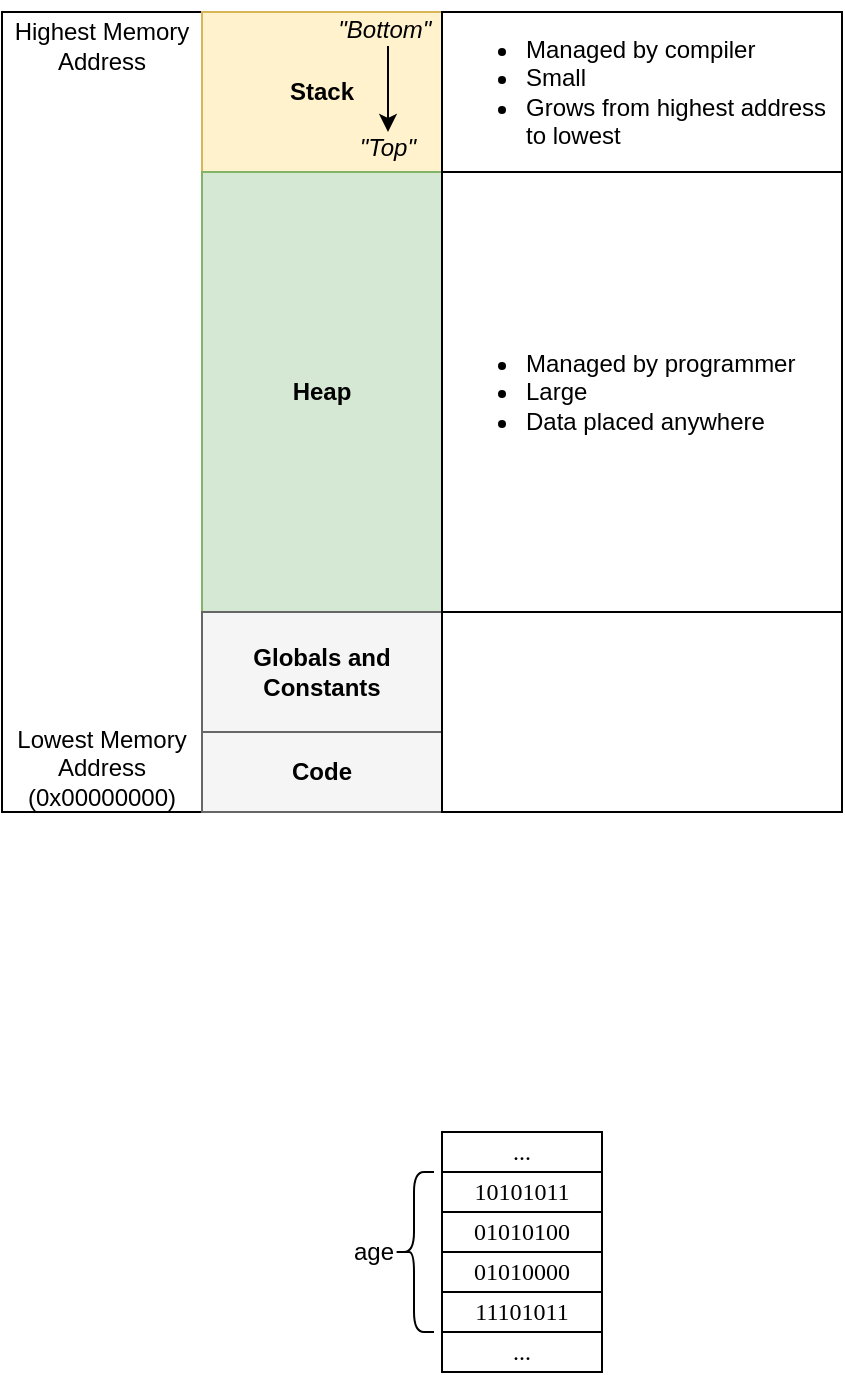 <mxfile version="26.2.2" pages="6">
  <diagram name="segments" id="ErVQqbLNDup61RfdMaZb">
    <mxGraphModel dx="520" dy="526" grid="1" gridSize="10" guides="1" tooltips="1" connect="1" arrows="1" fold="1" page="1" pageScale="1" pageWidth="850" pageHeight="1100" math="0" shadow="0">
      <root>
        <mxCell id="0" />
        <mxCell id="1" parent="0" />
        <mxCell id="BhPr6Xxbmmiy7TnEPJib-10" value="" style="rounded=0;whiteSpace=wrap;html=1;" parent="1" vertex="1">
          <mxGeometry x="140" y="120" width="100" height="400" as="geometry" />
        </mxCell>
        <mxCell id="BhPr6Xxbmmiy7TnEPJib-4" value="&lt;b&gt;Stack&lt;/b&gt;" style="rounded=0;whiteSpace=wrap;html=1;fillColor=#fff2cc;strokeColor=#d6b656;fontColor=#000000;" parent="1" vertex="1">
          <mxGeometry x="240" y="120" width="120" height="80" as="geometry" />
        </mxCell>
        <mxCell id="BhPr6Xxbmmiy7TnEPJib-5" value="Heap" style="rounded=0;whiteSpace=wrap;html=1;fillColor=#d5e8d4;strokeColor=#82b366;fontStyle=1;fontColor=#000000;" parent="1" vertex="1">
          <mxGeometry x="240" y="200" width="120" height="220" as="geometry" />
        </mxCell>
        <mxCell id="BhPr6Xxbmmiy7TnEPJib-6" value="Globals and Constants" style="rounded=0;whiteSpace=wrap;html=1;fillColor=#f5f5f5;fontColor=#000000;strokeColor=#666666;fontStyle=1" parent="1" vertex="1">
          <mxGeometry x="240" y="420" width="120" height="60" as="geometry" />
        </mxCell>
        <mxCell id="BhPr6Xxbmmiy7TnEPJib-7" value="Code" style="rounded=0;whiteSpace=wrap;html=1;fillColor=#f5f5f5;fontColor=#000000;strokeColor=#666666;fontStyle=1" parent="1" vertex="1">
          <mxGeometry x="240" y="480" width="120" height="40" as="geometry" />
        </mxCell>
        <mxCell id="BhPr6Xxbmmiy7TnEPJib-8" value="Lowest Memory Address&lt;br&gt;(0x00000000)" style="text;html=1;align=center;verticalAlign=middle;whiteSpace=wrap;rounded=0;" parent="1" vertex="1">
          <mxGeometry x="145" y="478" width="90" height="40" as="geometry" />
        </mxCell>
        <mxCell id="BhPr6Xxbmmiy7TnEPJib-9" value="Highest Memory&lt;br&gt;Address" style="text;html=1;align=center;verticalAlign=middle;whiteSpace=wrap;rounded=0;" parent="1" vertex="1">
          <mxGeometry x="145" y="122" width="90" height="30" as="geometry" />
        </mxCell>
        <mxCell id="BhPr6Xxbmmiy7TnEPJib-12" value="" style="rounded=0;whiteSpace=wrap;html=1;" parent="1" vertex="1">
          <mxGeometry x="360" y="120" width="200" height="400" as="geometry" />
        </mxCell>
        <mxCell id="BhPr6Xxbmmiy7TnEPJib-15" value="&lt;ul&gt;&lt;li&gt;Managed by compiler&lt;/li&gt;&lt;li style=&quot;&quot;&gt;Small&lt;/li&gt;&lt;li style=&quot;&quot;&gt;Grows from highest address to lowest&lt;/li&gt;&lt;/ul&gt;" style="rounded=0;whiteSpace=wrap;html=1;align=left;" parent="1" vertex="1">
          <mxGeometry x="360" y="120" width="200" height="80" as="geometry" />
        </mxCell>
        <mxCell id="BhPr6Xxbmmiy7TnEPJib-13" value="&lt;i&gt;&quot;Bottom&quot;&amp;nbsp;&lt;/i&gt;" style="text;html=1;align=right;verticalAlign=middle;whiteSpace=wrap;rounded=0;fontColor=#000000;" parent="1" vertex="1">
          <mxGeometry x="202" y="114" width="158" height="30" as="geometry" />
        </mxCell>
        <mxCell id="BhPr6Xxbmmiy7TnEPJib-14" value="&quot;Top&quot;" style="text;html=1;align=right;verticalAlign=middle;whiteSpace=wrap;rounded=0;fontStyle=2;fontColor=#000000;" parent="1" vertex="1">
          <mxGeometry x="188" y="173" width="161" height="30" as="geometry" />
        </mxCell>
        <mxCell id="BhPr6Xxbmmiy7TnEPJib-17" value="&lt;ul&gt;&lt;li&gt;Managed by programmer&lt;/li&gt;&lt;li style=&quot;&quot;&gt;Large&lt;/li&gt;&lt;li style=&quot;&quot;&gt;Data placed anywhere&lt;/li&gt;&lt;/ul&gt;" style="rounded=0;whiteSpace=wrap;html=1;align=left;" parent="1" vertex="1">
          <mxGeometry x="360" y="200" width="200" height="220" as="geometry" />
        </mxCell>
        <mxCell id="BhPr6Xxbmmiy7TnEPJib-18" value="" style="endArrow=classic;html=1;rounded=0;fontColor=#000000;" parent="1" edge="1">
          <mxGeometry width="50" height="50" relative="1" as="geometry">
            <mxPoint x="333" y="137" as="sourcePoint" />
            <mxPoint x="333" y="180" as="targetPoint" />
          </mxGeometry>
        </mxCell>
        <mxCell id="-6_taHmRLZDKIXxJyv7g-1" value="..." style="rounded=0;whiteSpace=wrap;html=1;fontFamily=Consolas;" vertex="1" parent="1">
          <mxGeometry x="360" y="680" width="80" height="20" as="geometry" />
        </mxCell>
        <mxCell id="-6_taHmRLZDKIXxJyv7g-2" value="10101011" style="rounded=0;whiteSpace=wrap;html=1;fontFamily=Consolas;" vertex="1" parent="1">
          <mxGeometry x="360" y="700" width="80" height="20" as="geometry" />
        </mxCell>
        <mxCell id="-6_taHmRLZDKIXxJyv7g-3" value="01010100" style="rounded=0;whiteSpace=wrap;html=1;fontFamily=Consolas;" vertex="1" parent="1">
          <mxGeometry x="360" y="720" width="80" height="20" as="geometry" />
        </mxCell>
        <mxCell id="-6_taHmRLZDKIXxJyv7g-4" value="01010000" style="rounded=0;whiteSpace=wrap;html=1;fontFamily=Consolas;" vertex="1" parent="1">
          <mxGeometry x="360" y="740" width="80" height="20" as="geometry" />
        </mxCell>
        <mxCell id="-6_taHmRLZDKIXxJyv7g-5" value="11101011" style="rounded=0;whiteSpace=wrap;html=1;fontFamily=Consolas;" vertex="1" parent="1">
          <mxGeometry x="360" y="760" width="80" height="20" as="geometry" />
        </mxCell>
        <mxCell id="-6_taHmRLZDKIXxJyv7g-7" value="..." style="rounded=0;whiteSpace=wrap;html=1;fontFamily=Consolas;" vertex="1" parent="1">
          <mxGeometry x="360" y="780" width="80" height="20" as="geometry" />
        </mxCell>
        <mxCell id="-6_taHmRLZDKIXxJyv7g-8" value="age" style="text;html=1;align=center;verticalAlign=middle;whiteSpace=wrap;rounded=0;" vertex="1" parent="1">
          <mxGeometry x="296" y="725" width="60" height="30" as="geometry" />
        </mxCell>
        <mxCell id="-6_taHmRLZDKIXxJyv7g-11" value="" style="shape=curlyBracket;whiteSpace=wrap;html=1;rounded=1;labelPosition=left;verticalLabelPosition=middle;align=right;verticalAlign=middle;" vertex="1" parent="1">
          <mxGeometry x="336" y="700" width="20" height="80" as="geometry" />
        </mxCell>
      </root>
    </mxGraphModel>
  </diagram>
  <diagram id="Lry7xZyXnc6JYuEpelEq" name="dynamic">
    <mxGraphModel dx="1086" dy="908" grid="1" gridSize="10" guides="1" tooltips="1" connect="1" arrows="1" fold="1" page="1" pageScale="1" pageWidth="850" pageHeight="1100" math="0" shadow="0">
      <root>
        <mxCell id="0" />
        <mxCell id="1" parent="0" />
        <mxCell id="G0XGZ-lW0dX9mhr_Yp6k-19" value="Heap" style="rounded=0;whiteSpace=wrap;html=1;dashed=1;verticalAlign=top;fontStyle=1;fillColor=#d5e8d4;strokeColor=#82b366;fontColor=#000000;" vertex="1" parent="1">
          <mxGeometry x="280" y="60" width="480" height="240" as="geometry" />
        </mxCell>
        <mxCell id="G0XGZ-lW0dX9mhr_Yp6k-18" value="Stack" style="rounded=0;whiteSpace=wrap;html=1;dashed=1;verticalAlign=top;fontStyle=1;fillColor=#fff2cc;strokeColor=#d6b656;fontColor=#000000;" vertex="1" parent="1">
          <mxGeometry x="50" y="60" width="210" height="240" as="geometry" />
        </mxCell>
        <mxCell id="G0XGZ-lW0dX9mhr_Yp6k-3" value="" style="rounded=0;whiteSpace=wrap;html=1;" vertex="1" parent="1">
          <mxGeometry x="60" y="90" width="190" height="80" as="geometry" />
        </mxCell>
        <mxCell id="G0XGZ-lW0dX9mhr_Yp6k-7" value="&lt;i&gt;main stack frame&lt;/i&gt;" style="text;html=1;strokeColor=none;fillColor=none;align=left;verticalAlign=middle;whiteSpace=wrap;rounded=0;" vertex="1" parent="1">
          <mxGeometry x="60" y="90" width="190" height="20" as="geometry" />
        </mxCell>
        <mxCell id="G0XGZ-lW0dX9mhr_Yp6k-13" value="5" style="rounded=0;whiteSpace=wrap;html=1;" vertex="1" parent="1">
          <mxGeometry x="400" y="140" width="70" height="30" as="geometry" />
        </mxCell>
        <mxCell id="G0XGZ-lW0dX9mhr_Yp6k-14" value="Hello, world" style="rounded=0;whiteSpace=wrap;html=1;" vertex="1" parent="1">
          <mxGeometry x="560" y="220" width="110" height="30" as="geometry" />
        </mxCell>
        <mxCell id="G0XGZ-lW0dX9mhr_Yp6k-20" value="" style="rounded=0;whiteSpace=wrap;html=1;" vertex="1" parent="1">
          <mxGeometry x="60" y="170" width="190" height="80" as="geometry" />
        </mxCell>
        <mxCell id="G0XGZ-lW0dX9mhr_Yp6k-21" value="&lt;i&gt;foo&lt;/i&gt;" style="text;html=1;strokeColor=none;fillColor=none;align=left;verticalAlign=middle;whiteSpace=wrap;rounded=0;" vertex="1" parent="1">
          <mxGeometry x="60" y="170" width="190" height="20" as="geometry" />
        </mxCell>
        <mxCell id="G0XGZ-lW0dX9mhr_Yp6k-22" value="" style="group" vertex="1" connectable="0" parent="1">
          <mxGeometry x="100" y="120" width="110" height="30" as="geometry" />
        </mxCell>
        <mxCell id="G0XGZ-lW0dX9mhr_Yp6k-23" value="1" style="rounded=0;whiteSpace=wrap;html=1;" vertex="1" parent="G0XGZ-lW0dX9mhr_Yp6k-22">
          <mxGeometry x="40" width="70" height="30" as="geometry" />
        </mxCell>
        <mxCell id="G0XGZ-lW0dX9mhr_Yp6k-24" value="x" style="text;html=1;strokeColor=none;fillColor=none;align=center;verticalAlign=middle;whiteSpace=wrap;rounded=0;" vertex="1" parent="G0XGZ-lW0dX9mhr_Yp6k-22">
          <mxGeometry x="-20" y="5" width="60" height="20" as="geometry" />
        </mxCell>
        <mxCell id="G0XGZ-lW0dX9mhr_Yp6k-25" value="" style="group" vertex="1" connectable="0" parent="1">
          <mxGeometry x="100" y="196" width="110" height="30" as="geometry" />
        </mxCell>
        <mxCell id="G0XGZ-lW0dX9mhr_Yp6k-26" value="2" style="rounded=0;whiteSpace=wrap;html=1;" vertex="1" parent="G0XGZ-lW0dX9mhr_Yp6k-25">
          <mxGeometry x="40" width="70" height="30" as="geometry" />
        </mxCell>
        <mxCell id="G0XGZ-lW0dX9mhr_Yp6k-27" value="y" style="text;html=1;strokeColor=none;fillColor=none;align=center;verticalAlign=middle;whiteSpace=wrap;rounded=0;" vertex="1" parent="G0XGZ-lW0dX9mhr_Yp6k-25">
          <mxGeometry x="-20" y="5" width="60" height="20" as="geometry" />
        </mxCell>
        <mxCell id="aGD3e7fmg5OK5vzeBJv--1" value="Heap" style="rounded=0;whiteSpace=wrap;html=1;dashed=1;verticalAlign=top;fontStyle=1;fillColor=#d5e8d4;strokeColor=#82b366;fontColor=#000000;" vertex="1" parent="1">
          <mxGeometry x="280" y="410" width="480" height="240" as="geometry" />
        </mxCell>
        <mxCell id="aGD3e7fmg5OK5vzeBJv--2" value="Stack" style="rounded=0;whiteSpace=wrap;html=1;dashed=1;verticalAlign=top;fontStyle=1;fillColor=#fff2cc;strokeColor=#d6b656;fontColor=#000000;" vertex="1" parent="1">
          <mxGeometry x="50" y="410" width="210" height="240" as="geometry" />
        </mxCell>
        <mxCell id="aGD3e7fmg5OK5vzeBJv--3" value="" style="rounded=0;whiteSpace=wrap;html=1;" vertex="1" parent="1">
          <mxGeometry x="60" y="440" width="190" height="80" as="geometry" />
        </mxCell>
        <mxCell id="aGD3e7fmg5OK5vzeBJv--4" value="&lt;i&gt;main stack frame&lt;/i&gt;" style="text;html=1;strokeColor=none;fillColor=none;align=left;verticalAlign=middle;whiteSpace=wrap;rounded=0;" vertex="1" parent="1">
          <mxGeometry x="60" y="440" width="190" height="20" as="geometry" />
        </mxCell>
        <mxCell id="aGD3e7fmg5OK5vzeBJv--5" value="5" style="rounded=0;whiteSpace=wrap;html=1;" vertex="1" parent="1">
          <mxGeometry x="400" y="490" width="70" height="30" as="geometry" />
        </mxCell>
        <mxCell id="aGD3e7fmg5OK5vzeBJv--6" value="Hello, world" style="rounded=0;whiteSpace=wrap;html=1;" vertex="1" parent="1">
          <mxGeometry x="560" y="570" width="110" height="30" as="geometry" />
        </mxCell>
        <mxCell id="aGD3e7fmg5OK5vzeBJv--9" value="" style="group" vertex="1" connectable="0" parent="1">
          <mxGeometry x="100" y="470" width="110" height="30" as="geometry" />
        </mxCell>
        <mxCell id="aGD3e7fmg5OK5vzeBJv--10" value="1" style="rounded=0;whiteSpace=wrap;html=1;" vertex="1" parent="aGD3e7fmg5OK5vzeBJv--9">
          <mxGeometry x="40" width="70" height="30" as="geometry" />
        </mxCell>
        <mxCell id="aGD3e7fmg5OK5vzeBJv--11" value="x" style="text;html=1;strokeColor=none;fillColor=none;align=center;verticalAlign=middle;whiteSpace=wrap;rounded=0;" vertex="1" parent="aGD3e7fmg5OK5vzeBJv--9">
          <mxGeometry x="-20" y="5" width="60" height="20" as="geometry" />
        </mxCell>
        <mxCell id="aGD3e7fmg5OK5vzeBJv--15" value="Heap" style="rounded=0;whiteSpace=wrap;html=1;dashed=1;verticalAlign=top;fontStyle=1;fillColor=#d5e8d4;strokeColor=#82b366;fontColor=#000000;" vertex="1" parent="1">
          <mxGeometry x="280" y="700" width="480" height="240" as="geometry" />
        </mxCell>
        <mxCell id="aGD3e7fmg5OK5vzeBJv--16" value="Stack" style="rounded=0;whiteSpace=wrap;html=1;dashed=1;verticalAlign=top;fontStyle=1;fillColor=#fff2cc;strokeColor=#d6b656;fontColor=#000000;" vertex="1" parent="1">
          <mxGeometry x="50" y="700" width="210" height="300" as="geometry" />
        </mxCell>
        <mxCell id="aGD3e7fmg5OK5vzeBJv--17" value="" style="rounded=0;whiteSpace=wrap;html=1;" vertex="1" parent="1">
          <mxGeometry x="60" y="730" width="190" height="80" as="geometry" />
        </mxCell>
        <mxCell id="aGD3e7fmg5OK5vzeBJv--18" value="&lt;i&gt;main stack frame&lt;/i&gt;" style="text;html=1;strokeColor=none;fillColor=none;align=left;verticalAlign=middle;whiteSpace=wrap;rounded=0;" vertex="1" parent="1">
          <mxGeometry x="60" y="730" width="190" height="20" as="geometry" />
        </mxCell>
        <mxCell id="aGD3e7fmg5OK5vzeBJv--19" value="5" style="rounded=0;whiteSpace=wrap;html=1;" vertex="1" parent="1">
          <mxGeometry x="400" y="780" width="70" height="30" as="geometry" />
        </mxCell>
        <mxCell id="aGD3e7fmg5OK5vzeBJv--20" value="Hello, world" style="rounded=0;whiteSpace=wrap;html=1;" vertex="1" parent="1">
          <mxGeometry x="560" y="860" width="110" height="30" as="geometry" />
        </mxCell>
        <mxCell id="aGD3e7fmg5OK5vzeBJv--21" value="" style="group" vertex="1" connectable="0" parent="1">
          <mxGeometry x="100" y="760" width="110" height="30" as="geometry" />
        </mxCell>
        <mxCell id="aGD3e7fmg5OK5vzeBJv--22" value="1" style="rounded=0;whiteSpace=wrap;html=1;" vertex="1" parent="aGD3e7fmg5OK5vzeBJv--21">
          <mxGeometry x="40" width="70" height="30" as="geometry" />
        </mxCell>
        <mxCell id="aGD3e7fmg5OK5vzeBJv--23" value="x" style="text;html=1;strokeColor=none;fillColor=none;align=center;verticalAlign=middle;whiteSpace=wrap;rounded=0;" vertex="1" parent="aGD3e7fmg5OK5vzeBJv--21">
          <mxGeometry x="-20" y="5" width="60" height="20" as="geometry" />
        </mxCell>
        <mxCell id="aGD3e7fmg5OK5vzeBJv--24" value="" style="rounded=0;whiteSpace=wrap;html=1;" vertex="1" parent="1">
          <mxGeometry x="60" y="810" width="190" height="140" as="geometry" />
        </mxCell>
        <mxCell id="aGD3e7fmg5OK5vzeBJv--25" value="&lt;i&gt;foo&lt;/i&gt;" style="text;html=1;strokeColor=none;fillColor=none;align=left;verticalAlign=middle;whiteSpace=wrap;rounded=0;" vertex="1" parent="1">
          <mxGeometry x="60" y="810" width="190" height="20" as="geometry" />
        </mxCell>
        <mxCell id="aGD3e7fmg5OK5vzeBJv--26" value="" style="group" vertex="1" connectable="0" parent="1">
          <mxGeometry x="100" y="836" width="110" height="30" as="geometry" />
        </mxCell>
        <mxCell id="aGD3e7fmg5OK5vzeBJv--27" value="2" style="rounded=0;whiteSpace=wrap;html=1;" vertex="1" parent="aGD3e7fmg5OK5vzeBJv--26">
          <mxGeometry x="40" width="70" height="30" as="geometry" />
        </mxCell>
        <mxCell id="aGD3e7fmg5OK5vzeBJv--28" value="y" style="text;html=1;strokeColor=none;fillColor=none;align=center;verticalAlign=middle;whiteSpace=wrap;rounded=0;" vertex="1" parent="aGD3e7fmg5OK5vzeBJv--26">
          <mxGeometry x="-20" y="5" width="60" height="20" as="geometry" />
        </mxCell>
        <mxCell id="aGD3e7fmg5OK5vzeBJv--37" value="" style="group" vertex="1" connectable="0" parent="1">
          <mxGeometry x="100" y="866" width="110" height="30" as="geometry" />
        </mxCell>
        <mxCell id="aGD3e7fmg5OK5vzeBJv--38" value="0x40" style="rounded=0;whiteSpace=wrap;html=1;" vertex="1" parent="aGD3e7fmg5OK5vzeBJv--37">
          <mxGeometry x="40" width="70" height="30" as="geometry" />
        </mxCell>
        <mxCell id="aGD3e7fmg5OK5vzeBJv--39" value="p1" style="text;html=1;strokeColor=none;fillColor=none;align=center;verticalAlign=middle;whiteSpace=wrap;rounded=0;" vertex="1" parent="aGD3e7fmg5OK5vzeBJv--37">
          <mxGeometry x="-20" y="5" width="60" height="20" as="geometry" />
        </mxCell>
        <mxCell id="aGD3e7fmg5OK5vzeBJv--40" value="" style="group" vertex="1" connectable="0" parent="1">
          <mxGeometry x="100" y="896" width="110" height="30" as="geometry" />
        </mxCell>
        <mxCell id="aGD3e7fmg5OK5vzeBJv--41" value="0x80" style="rounded=0;whiteSpace=wrap;html=1;" vertex="1" parent="aGD3e7fmg5OK5vzeBJv--40">
          <mxGeometry x="40" width="70" height="30" as="geometry" />
        </mxCell>
        <mxCell id="aGD3e7fmg5OK5vzeBJv--42" value="p2" style="text;html=1;strokeColor=none;fillColor=none;align=center;verticalAlign=middle;whiteSpace=wrap;rounded=0;" vertex="1" parent="aGD3e7fmg5OK5vzeBJv--40">
          <mxGeometry x="-20" y="5" width="60" height="20" as="geometry" />
        </mxCell>
        <mxCell id="aGD3e7fmg5OK5vzeBJv--44" value="0x80" style="text;html=1;align=center;verticalAlign=middle;whiteSpace=wrap;rounded=0;fontColor=#000000;" vertex="1" parent="1">
          <mxGeometry x="585" y="835" width="60" height="30" as="geometry" />
        </mxCell>
        <mxCell id="aGD3e7fmg5OK5vzeBJv--45" value="0x40" style="text;html=1;align=center;verticalAlign=middle;whiteSpace=wrap;rounded=0;fontColor=#000000;" vertex="1" parent="1">
          <mxGeometry x="405" y="755" width="60" height="30" as="geometry" />
        </mxCell>
        <mxCell id="aGD3e7fmg5OK5vzeBJv--46" value="" style="curved=1;endArrow=classic;html=1;rounded=0;exitX=1;exitY=0.5;exitDx=0;exitDy=0;entryX=0;entryY=0.5;entryDx=0;entryDy=0;" edge="1" parent="1" source="aGD3e7fmg5OK5vzeBJv--38" target="aGD3e7fmg5OK5vzeBJv--19">
          <mxGeometry width="50" height="50" relative="1" as="geometry">
            <mxPoint x="340" y="890" as="sourcePoint" />
            <mxPoint x="390" y="840" as="targetPoint" />
            <Array as="points">
              <mxPoint x="290" y="830" />
              <mxPoint x="330" y="810" />
            </Array>
          </mxGeometry>
        </mxCell>
        <mxCell id="aGD3e7fmg5OK5vzeBJv--47" value="" style="curved=1;endArrow=classic;html=1;rounded=0;exitX=1;exitY=0.5;exitDx=0;exitDy=0;entryX=0;entryY=0.5;entryDx=0;entryDy=0;" edge="1" parent="1" source="aGD3e7fmg5OK5vzeBJv--41" target="aGD3e7fmg5OK5vzeBJv--20">
          <mxGeometry width="50" height="50" relative="1" as="geometry">
            <mxPoint x="220" y="891" as="sourcePoint" />
            <mxPoint x="410" y="805" as="targetPoint" />
            <Array as="points">
              <mxPoint x="300" y="840" />
              <mxPoint x="400" y="890" />
            </Array>
          </mxGeometry>
        </mxCell>
      </root>
    </mxGraphModel>
  </diagram>
  <diagram name="free-leaks" id="IemM1ag8BRGPtzjWfdj1">
    <mxGraphModel dx="1303" dy="2190" grid="1" gridSize="10" guides="1" tooltips="1" connect="1" arrows="1" fold="1" page="1" pageScale="1" pageWidth="850" pageHeight="1100" math="0" shadow="0">
      <root>
        <mxCell id="D1Yihgs4txajRbLT80vB-0" />
        <mxCell id="D1Yihgs4txajRbLT80vB-1" parent="D1Yihgs4txajRbLT80vB-0" />
        <mxCell id="D1Yihgs4txajRbLT80vB-25" value="Heap" style="rounded=0;whiteSpace=wrap;html=1;dashed=1;verticalAlign=top;fontStyle=1;fillColor=#d5e8d4;strokeColor=#82b366;fontColor=#000000;" vertex="1" parent="D1Yihgs4txajRbLT80vB-1">
          <mxGeometry x="280" y="700" width="480" height="240" as="geometry" />
        </mxCell>
        <mxCell id="D1Yihgs4txajRbLT80vB-26" value="Stack" style="rounded=0;whiteSpace=wrap;html=1;dashed=1;verticalAlign=top;fontStyle=1;fillColor=#fff2cc;strokeColor=#d6b656;fontColor=#000000;" vertex="1" parent="D1Yihgs4txajRbLT80vB-1">
          <mxGeometry x="50" y="700" width="210" height="300" as="geometry" />
        </mxCell>
        <mxCell id="D1Yihgs4txajRbLT80vB-27" value="" style="rounded=0;whiteSpace=wrap;html=1;" vertex="1" parent="D1Yihgs4txajRbLT80vB-1">
          <mxGeometry x="60" y="730" width="190" height="80" as="geometry" />
        </mxCell>
        <mxCell id="D1Yihgs4txajRbLT80vB-28" value="&lt;i&gt;main stack frame&lt;/i&gt;" style="text;html=1;strokeColor=none;fillColor=none;align=left;verticalAlign=middle;whiteSpace=wrap;rounded=0;" vertex="1" parent="D1Yihgs4txajRbLT80vB-1">
          <mxGeometry x="60" y="730" width="190" height="20" as="geometry" />
        </mxCell>
        <mxCell id="D1Yihgs4txajRbLT80vB-29" value="5" style="rounded=0;whiteSpace=wrap;html=1;" vertex="1" parent="D1Yihgs4txajRbLT80vB-1">
          <mxGeometry x="400" y="780" width="70" height="30" as="geometry" />
        </mxCell>
        <mxCell id="D1Yihgs4txajRbLT80vB-30" value="Hello, world" style="rounded=0;whiteSpace=wrap;html=1;" vertex="1" parent="D1Yihgs4txajRbLT80vB-1">
          <mxGeometry x="560" y="860" width="110" height="30" as="geometry" />
        </mxCell>
        <mxCell id="D1Yihgs4txajRbLT80vB-31" value="" style="group" vertex="1" connectable="0" parent="D1Yihgs4txajRbLT80vB-1">
          <mxGeometry x="100" y="760" width="110" height="30" as="geometry" />
        </mxCell>
        <mxCell id="D1Yihgs4txajRbLT80vB-32" value="1" style="rounded=0;whiteSpace=wrap;html=1;" vertex="1" parent="D1Yihgs4txajRbLT80vB-31">
          <mxGeometry x="40" width="70" height="30" as="geometry" />
        </mxCell>
        <mxCell id="D1Yihgs4txajRbLT80vB-33" value="x" style="text;html=1;strokeColor=none;fillColor=none;align=center;verticalAlign=middle;whiteSpace=wrap;rounded=0;" vertex="1" parent="D1Yihgs4txajRbLT80vB-31">
          <mxGeometry x="-20" y="5" width="60" height="20" as="geometry" />
        </mxCell>
        <mxCell id="D1Yihgs4txajRbLT80vB-34" value="" style="rounded=0;whiteSpace=wrap;html=1;" vertex="1" parent="D1Yihgs4txajRbLT80vB-1">
          <mxGeometry x="60" y="810" width="190" height="140" as="geometry" />
        </mxCell>
        <mxCell id="D1Yihgs4txajRbLT80vB-35" value="&lt;i&gt;foo&lt;/i&gt;" style="text;html=1;strokeColor=none;fillColor=none;align=left;verticalAlign=middle;whiteSpace=wrap;rounded=0;" vertex="1" parent="D1Yihgs4txajRbLT80vB-1">
          <mxGeometry x="60" y="810" width="190" height="20" as="geometry" />
        </mxCell>
        <mxCell id="D1Yihgs4txajRbLT80vB-36" value="" style="group" vertex="1" connectable="0" parent="D1Yihgs4txajRbLT80vB-1">
          <mxGeometry x="100" y="836" width="110" height="30" as="geometry" />
        </mxCell>
        <mxCell id="D1Yihgs4txajRbLT80vB-37" value="2" style="rounded=0;whiteSpace=wrap;html=1;" vertex="1" parent="D1Yihgs4txajRbLT80vB-36">
          <mxGeometry x="40" width="70" height="30" as="geometry" />
        </mxCell>
        <mxCell id="D1Yihgs4txajRbLT80vB-38" value="y" style="text;html=1;strokeColor=none;fillColor=none;align=center;verticalAlign=middle;whiteSpace=wrap;rounded=0;" vertex="1" parent="D1Yihgs4txajRbLT80vB-36">
          <mxGeometry x="-20" y="5" width="60" height="20" as="geometry" />
        </mxCell>
        <mxCell id="D1Yihgs4txajRbLT80vB-39" value="" style="group" vertex="1" connectable="0" parent="D1Yihgs4txajRbLT80vB-1">
          <mxGeometry x="100" y="866" width="110" height="30" as="geometry" />
        </mxCell>
        <mxCell id="D1Yihgs4txajRbLT80vB-40" value="0x40" style="rounded=0;whiteSpace=wrap;html=1;" vertex="1" parent="D1Yihgs4txajRbLT80vB-39">
          <mxGeometry x="40" width="70" height="30" as="geometry" />
        </mxCell>
        <mxCell id="D1Yihgs4txajRbLT80vB-41" value="p1" style="text;html=1;strokeColor=none;fillColor=none;align=center;verticalAlign=middle;whiteSpace=wrap;rounded=0;" vertex="1" parent="D1Yihgs4txajRbLT80vB-39">
          <mxGeometry x="-20" y="5" width="60" height="20" as="geometry" />
        </mxCell>
        <mxCell id="D1Yihgs4txajRbLT80vB-42" value="" style="group" vertex="1" connectable="0" parent="D1Yihgs4txajRbLT80vB-1">
          <mxGeometry x="100" y="896" width="110" height="30" as="geometry" />
        </mxCell>
        <mxCell id="D1Yihgs4txajRbLT80vB-43" value="0x80" style="rounded=0;whiteSpace=wrap;html=1;" vertex="1" parent="D1Yihgs4txajRbLT80vB-42">
          <mxGeometry x="40" width="70" height="30" as="geometry" />
        </mxCell>
        <mxCell id="D1Yihgs4txajRbLT80vB-44" value="p2" style="text;html=1;strokeColor=none;fillColor=none;align=center;verticalAlign=middle;whiteSpace=wrap;rounded=0;" vertex="1" parent="D1Yihgs4txajRbLT80vB-42">
          <mxGeometry x="-20" y="5" width="60" height="20" as="geometry" />
        </mxCell>
        <mxCell id="D1Yihgs4txajRbLT80vB-45" value="0x80" style="text;html=1;align=center;verticalAlign=middle;whiteSpace=wrap;rounded=0;fontColor=#000000;" vertex="1" parent="D1Yihgs4txajRbLT80vB-1">
          <mxGeometry x="585" y="835" width="60" height="30" as="geometry" />
        </mxCell>
        <mxCell id="D1Yihgs4txajRbLT80vB-46" value="0x40" style="text;html=1;align=center;verticalAlign=middle;whiteSpace=wrap;rounded=0;fontColor=#000000;" vertex="1" parent="D1Yihgs4txajRbLT80vB-1">
          <mxGeometry x="405" y="755" width="60" height="30" as="geometry" />
        </mxCell>
        <mxCell id="D1Yihgs4txajRbLT80vB-47" value="" style="curved=1;endArrow=classic;html=1;rounded=0;exitX=1;exitY=0.5;exitDx=0;exitDy=0;entryX=0;entryY=0.5;entryDx=0;entryDy=0;" edge="1" parent="D1Yihgs4txajRbLT80vB-1" source="D1Yihgs4txajRbLT80vB-40" target="D1Yihgs4txajRbLT80vB-29">
          <mxGeometry width="50" height="50" relative="1" as="geometry">
            <mxPoint x="340" y="890" as="sourcePoint" />
            <mxPoint x="390" y="840" as="targetPoint" />
            <Array as="points">
              <mxPoint x="290" y="830" />
              <mxPoint x="330" y="810" />
            </Array>
          </mxGeometry>
        </mxCell>
        <mxCell id="D1Yihgs4txajRbLT80vB-48" value="" style="curved=1;endArrow=classic;html=1;rounded=0;exitX=1;exitY=0.5;exitDx=0;exitDy=0;entryX=0;entryY=0.5;entryDx=0;entryDy=0;" edge="1" parent="D1Yihgs4txajRbLT80vB-1" source="D1Yihgs4txajRbLT80vB-43" target="D1Yihgs4txajRbLT80vB-30">
          <mxGeometry width="50" height="50" relative="1" as="geometry">
            <mxPoint x="220" y="891" as="sourcePoint" />
            <mxPoint x="410" y="805" as="targetPoint" />
            <Array as="points">
              <mxPoint x="300" y="840" />
              <mxPoint x="400" y="890" />
            </Array>
          </mxGeometry>
        </mxCell>
        <mxCell id="yDn1A7XQaHS74vhvPNHX-0" value="Heap" style="rounded=0;whiteSpace=wrap;html=1;dashed=1;verticalAlign=top;fontStyle=1;fillColor=#d5e8d4;strokeColor=#82b366;fontColor=#000000;" vertex="1" parent="D1Yihgs4txajRbLT80vB-1">
          <mxGeometry x="280" y="360" width="480" height="240" as="geometry" />
        </mxCell>
        <mxCell id="yDn1A7XQaHS74vhvPNHX-1" value="Stack" style="rounded=0;whiteSpace=wrap;html=1;dashed=1;verticalAlign=top;fontStyle=1;fillColor=#fff2cc;strokeColor=#d6b656;fontColor=#000000;" vertex="1" parent="D1Yihgs4txajRbLT80vB-1">
          <mxGeometry x="50" y="360" width="210" height="300" as="geometry" />
        </mxCell>
        <mxCell id="yDn1A7XQaHS74vhvPNHX-2" value="" style="rounded=0;whiteSpace=wrap;html=1;" vertex="1" parent="D1Yihgs4txajRbLT80vB-1">
          <mxGeometry x="60" y="390" width="190" height="80" as="geometry" />
        </mxCell>
        <mxCell id="yDn1A7XQaHS74vhvPNHX-3" value="&lt;i&gt;main stack frame&lt;/i&gt;" style="text;html=1;strokeColor=none;fillColor=none;align=left;verticalAlign=middle;whiteSpace=wrap;rounded=0;" vertex="1" parent="D1Yihgs4txajRbLT80vB-1">
          <mxGeometry x="60" y="390" width="190" height="20" as="geometry" />
        </mxCell>
        <mxCell id="yDn1A7XQaHS74vhvPNHX-4" value="5" style="rounded=0;whiteSpace=wrap;html=1;" vertex="1" parent="D1Yihgs4txajRbLT80vB-1">
          <mxGeometry x="400" y="440" width="70" height="30" as="geometry" />
        </mxCell>
        <mxCell id="yDn1A7XQaHS74vhvPNHX-5" value="Hello, world" style="rounded=0;whiteSpace=wrap;html=1;" vertex="1" parent="D1Yihgs4txajRbLT80vB-1">
          <mxGeometry x="560" y="520" width="110" height="30" as="geometry" />
        </mxCell>
        <mxCell id="yDn1A7XQaHS74vhvPNHX-6" value="" style="group" vertex="1" connectable="0" parent="D1Yihgs4txajRbLT80vB-1">
          <mxGeometry x="100" y="420" width="110" height="30" as="geometry" />
        </mxCell>
        <mxCell id="yDn1A7XQaHS74vhvPNHX-7" value="1" style="rounded=0;whiteSpace=wrap;html=1;" vertex="1" parent="yDn1A7XQaHS74vhvPNHX-6">
          <mxGeometry x="40" width="70" height="30" as="geometry" />
        </mxCell>
        <mxCell id="yDn1A7XQaHS74vhvPNHX-8" value="x" style="text;html=1;strokeColor=none;fillColor=none;align=center;verticalAlign=middle;whiteSpace=wrap;rounded=0;" vertex="1" parent="yDn1A7XQaHS74vhvPNHX-6">
          <mxGeometry x="-20" y="5" width="60" height="20" as="geometry" />
        </mxCell>
        <mxCell id="yDn1A7XQaHS74vhvPNHX-20" value="0x80" style="text;html=1;align=center;verticalAlign=middle;whiteSpace=wrap;rounded=0;fontColor=#000000;" vertex="1" parent="D1Yihgs4txajRbLT80vB-1">
          <mxGeometry x="585" y="495" width="60" height="30" as="geometry" />
        </mxCell>
        <mxCell id="yDn1A7XQaHS74vhvPNHX-21" value="0x40" style="text;html=1;align=center;verticalAlign=middle;whiteSpace=wrap;rounded=0;fontColor=#000000;" vertex="1" parent="D1Yihgs4txajRbLT80vB-1">
          <mxGeometry x="405" y="415" width="60" height="30" as="geometry" />
        </mxCell>
        <mxCell id="yDn1A7XQaHS74vhvPNHX-24" value="Heap" style="rounded=0;whiteSpace=wrap;html=1;dashed=1;verticalAlign=top;fontStyle=1;fillColor=#d5e8d4;strokeColor=#82b366;fontColor=#000000;" vertex="1" parent="D1Yihgs4txajRbLT80vB-1">
          <mxGeometry x="280" y="20" width="480" height="240" as="geometry" />
        </mxCell>
        <mxCell id="yDn1A7XQaHS74vhvPNHX-25" value="Stack" style="rounded=0;whiteSpace=wrap;html=1;dashed=1;verticalAlign=top;fontStyle=1;fillColor=#fff2cc;strokeColor=#d6b656;fontColor=#000000;" vertex="1" parent="D1Yihgs4txajRbLT80vB-1">
          <mxGeometry x="50" y="20" width="210" height="300" as="geometry" />
        </mxCell>
        <mxCell id="yDn1A7XQaHS74vhvPNHX-26" value="" style="rounded=0;whiteSpace=wrap;html=1;" vertex="1" parent="D1Yihgs4txajRbLT80vB-1">
          <mxGeometry x="60" y="50" width="190" height="80" as="geometry" />
        </mxCell>
        <mxCell id="yDn1A7XQaHS74vhvPNHX-27" value="&lt;i&gt;main stack frame&lt;/i&gt;" style="text;html=1;strokeColor=none;fillColor=none;align=left;verticalAlign=middle;whiteSpace=wrap;rounded=0;" vertex="1" parent="D1Yihgs4txajRbLT80vB-1">
          <mxGeometry x="60" y="50" width="190" height="20" as="geometry" />
        </mxCell>
        <mxCell id="yDn1A7XQaHS74vhvPNHX-28" value="?????" style="rounded=0;whiteSpace=wrap;html=1;fillColor=#f5f5f5;fontColor=#333333;strokeColor=#666666;" vertex="1" parent="D1Yihgs4txajRbLT80vB-1">
          <mxGeometry x="400" y="100" width="70" height="30" as="geometry" />
        </mxCell>
        <mxCell id="yDn1A7XQaHS74vhvPNHX-29" value="?????" style="rounded=0;whiteSpace=wrap;html=1;fillColor=#f5f5f5;fontColor=#333333;strokeColor=#666666;" vertex="1" parent="D1Yihgs4txajRbLT80vB-1">
          <mxGeometry x="560" y="180" width="110" height="30" as="geometry" />
        </mxCell>
        <mxCell id="yDn1A7XQaHS74vhvPNHX-30" value="" style="group" vertex="1" connectable="0" parent="D1Yihgs4txajRbLT80vB-1">
          <mxGeometry x="100" y="80" width="110" height="30" as="geometry" />
        </mxCell>
        <mxCell id="yDn1A7XQaHS74vhvPNHX-31" value="1" style="rounded=0;whiteSpace=wrap;html=1;" vertex="1" parent="yDn1A7XQaHS74vhvPNHX-30">
          <mxGeometry x="40" width="70" height="30" as="geometry" />
        </mxCell>
        <mxCell id="yDn1A7XQaHS74vhvPNHX-32" value="x" style="text;html=1;strokeColor=none;fillColor=none;align=center;verticalAlign=middle;whiteSpace=wrap;rounded=0;" vertex="1" parent="yDn1A7XQaHS74vhvPNHX-30">
          <mxGeometry x="-20" y="5" width="60" height="20" as="geometry" />
        </mxCell>
        <mxCell id="yDn1A7XQaHS74vhvPNHX-33" value="" style="rounded=0;whiteSpace=wrap;html=1;" vertex="1" parent="D1Yihgs4txajRbLT80vB-1">
          <mxGeometry x="60" y="130" width="190" height="140" as="geometry" />
        </mxCell>
        <mxCell id="yDn1A7XQaHS74vhvPNHX-34" value="&lt;i&gt;foo&lt;/i&gt;" style="text;html=1;strokeColor=none;fillColor=none;align=left;verticalAlign=middle;whiteSpace=wrap;rounded=0;" vertex="1" parent="D1Yihgs4txajRbLT80vB-1">
          <mxGeometry x="60" y="130" width="190" height="20" as="geometry" />
        </mxCell>
        <mxCell id="yDn1A7XQaHS74vhvPNHX-35" value="" style="group" vertex="1" connectable="0" parent="D1Yihgs4txajRbLT80vB-1">
          <mxGeometry x="100" y="156" width="110" height="30" as="geometry" />
        </mxCell>
        <mxCell id="yDn1A7XQaHS74vhvPNHX-36" value="2" style="rounded=0;whiteSpace=wrap;html=1;" vertex="1" parent="yDn1A7XQaHS74vhvPNHX-35">
          <mxGeometry x="40" width="70" height="30" as="geometry" />
        </mxCell>
        <mxCell id="yDn1A7XQaHS74vhvPNHX-37" value="y" style="text;html=1;strokeColor=none;fillColor=none;align=center;verticalAlign=middle;whiteSpace=wrap;rounded=0;" vertex="1" parent="yDn1A7XQaHS74vhvPNHX-35">
          <mxGeometry x="-20" y="5" width="60" height="20" as="geometry" />
        </mxCell>
        <mxCell id="yDn1A7XQaHS74vhvPNHX-38" value="" style="group" vertex="1" connectable="0" parent="D1Yihgs4txajRbLT80vB-1">
          <mxGeometry x="100" y="186" width="110" height="30" as="geometry" />
        </mxCell>
        <mxCell id="yDn1A7XQaHS74vhvPNHX-39" value="0x40" style="rounded=0;whiteSpace=wrap;html=1;" vertex="1" parent="yDn1A7XQaHS74vhvPNHX-38">
          <mxGeometry x="40" width="70" height="30" as="geometry" />
        </mxCell>
        <mxCell id="yDn1A7XQaHS74vhvPNHX-40" value="p1" style="text;html=1;strokeColor=none;fillColor=none;align=center;verticalAlign=middle;whiteSpace=wrap;rounded=0;" vertex="1" parent="yDn1A7XQaHS74vhvPNHX-38">
          <mxGeometry x="-20" y="5" width="60" height="20" as="geometry" />
        </mxCell>
        <mxCell id="yDn1A7XQaHS74vhvPNHX-41" value="" style="group" vertex="1" connectable="0" parent="D1Yihgs4txajRbLT80vB-1">
          <mxGeometry x="100" y="216" width="110" height="30" as="geometry" />
        </mxCell>
        <mxCell id="yDn1A7XQaHS74vhvPNHX-42" value="0x80" style="rounded=0;whiteSpace=wrap;html=1;" vertex="1" parent="yDn1A7XQaHS74vhvPNHX-41">
          <mxGeometry x="40" width="70" height="30" as="geometry" />
        </mxCell>
        <mxCell id="yDn1A7XQaHS74vhvPNHX-43" value="p2" style="text;html=1;strokeColor=none;fillColor=none;align=center;verticalAlign=middle;whiteSpace=wrap;rounded=0;" vertex="1" parent="yDn1A7XQaHS74vhvPNHX-41">
          <mxGeometry x="-20" y="5" width="60" height="20" as="geometry" />
        </mxCell>
        <mxCell id="yDn1A7XQaHS74vhvPNHX-44" value="0x80" style="text;html=1;align=center;verticalAlign=middle;whiteSpace=wrap;rounded=0;fontColor=#000000;" vertex="1" parent="D1Yihgs4txajRbLT80vB-1">
          <mxGeometry x="585" y="155" width="60" height="30" as="geometry" />
        </mxCell>
        <mxCell id="yDn1A7XQaHS74vhvPNHX-45" value="0x40" style="text;html=1;align=center;verticalAlign=middle;whiteSpace=wrap;rounded=0;fontColor=#000000;" vertex="1" parent="D1Yihgs4txajRbLT80vB-1">
          <mxGeometry x="405" y="75" width="60" height="30" as="geometry" />
        </mxCell>
        <mxCell id="yDn1A7XQaHS74vhvPNHX-46" value="" style="curved=1;endArrow=classic;html=1;rounded=0;exitX=1;exitY=0.5;exitDx=0;exitDy=0;entryX=0;entryY=0.5;entryDx=0;entryDy=0;" edge="1" parent="D1Yihgs4txajRbLT80vB-1" source="yDn1A7XQaHS74vhvPNHX-39" target="yDn1A7XQaHS74vhvPNHX-28">
          <mxGeometry width="50" height="50" relative="1" as="geometry">
            <mxPoint x="340" y="210" as="sourcePoint" />
            <mxPoint x="390" y="160" as="targetPoint" />
            <Array as="points">
              <mxPoint x="290" y="150" />
              <mxPoint x="330" y="130" />
            </Array>
          </mxGeometry>
        </mxCell>
        <mxCell id="yDn1A7XQaHS74vhvPNHX-47" value="" style="curved=1;endArrow=classic;html=1;rounded=0;exitX=1;exitY=0.5;exitDx=0;exitDy=0;entryX=0;entryY=0.5;entryDx=0;entryDy=0;" edge="1" parent="D1Yihgs4txajRbLT80vB-1" source="yDn1A7XQaHS74vhvPNHX-42" target="yDn1A7XQaHS74vhvPNHX-29">
          <mxGeometry width="50" height="50" relative="1" as="geometry">
            <mxPoint x="220" y="211" as="sourcePoint" />
            <mxPoint x="410" y="125" as="targetPoint" />
            <Array as="points">
              <mxPoint x="300" y="160" />
              <mxPoint x="400" y="210" />
            </Array>
          </mxGeometry>
        </mxCell>
        <mxCell id="yDn1A7XQaHS74vhvPNHX-48" value="Heap" style="rounded=0;whiteSpace=wrap;html=1;dashed=1;verticalAlign=top;fontStyle=1;fillColor=#d5e8d4;strokeColor=#82b366;fontColor=#000000;" vertex="1" parent="D1Yihgs4txajRbLT80vB-1">
          <mxGeometry x="280" y="-310" width="480" height="240" as="geometry" />
        </mxCell>
        <mxCell id="yDn1A7XQaHS74vhvPNHX-49" value="Stack" style="rounded=0;whiteSpace=wrap;html=1;dashed=1;verticalAlign=top;fontStyle=1;fillColor=#fff2cc;strokeColor=#d6b656;fontColor=#000000;" vertex="1" parent="D1Yihgs4txajRbLT80vB-1">
          <mxGeometry x="50" y="-310" width="210" height="300" as="geometry" />
        </mxCell>
        <mxCell id="yDn1A7XQaHS74vhvPNHX-50" value="" style="rounded=0;whiteSpace=wrap;html=1;" vertex="1" parent="D1Yihgs4txajRbLT80vB-1">
          <mxGeometry x="60" y="-280" width="190" height="80" as="geometry" />
        </mxCell>
        <mxCell id="yDn1A7XQaHS74vhvPNHX-51" value="&lt;i&gt;main stack frame&lt;/i&gt;" style="text;html=1;strokeColor=none;fillColor=none;align=left;verticalAlign=middle;whiteSpace=wrap;rounded=0;" vertex="1" parent="D1Yihgs4txajRbLT80vB-1">
          <mxGeometry x="60" y="-280" width="190" height="20" as="geometry" />
        </mxCell>
        <mxCell id="yDn1A7XQaHS74vhvPNHX-54" value="" style="group" vertex="1" connectable="0" parent="D1Yihgs4txajRbLT80vB-1">
          <mxGeometry x="100" y="-250" width="110" height="30" as="geometry" />
        </mxCell>
        <mxCell id="yDn1A7XQaHS74vhvPNHX-55" value="1" style="rounded=0;whiteSpace=wrap;html=1;" vertex="1" parent="yDn1A7XQaHS74vhvPNHX-54">
          <mxGeometry x="40" width="70" height="30" as="geometry" />
        </mxCell>
        <mxCell id="yDn1A7XQaHS74vhvPNHX-56" value="x" style="text;html=1;strokeColor=none;fillColor=none;align=center;verticalAlign=middle;whiteSpace=wrap;rounded=0;" vertex="1" parent="yDn1A7XQaHS74vhvPNHX-54">
          <mxGeometry x="-20" y="5" width="60" height="20" as="geometry" />
        </mxCell>
        <mxCell id="yDn1A7XQaHS74vhvPNHX-57" value="" style="rounded=0;whiteSpace=wrap;html=1;" vertex="1" parent="D1Yihgs4txajRbLT80vB-1">
          <mxGeometry x="60" y="-200" width="190" height="140" as="geometry" />
        </mxCell>
        <mxCell id="yDn1A7XQaHS74vhvPNHX-58" value="&lt;i&gt;foo&lt;/i&gt;" style="text;html=1;strokeColor=none;fillColor=none;align=left;verticalAlign=middle;whiteSpace=wrap;rounded=0;" vertex="1" parent="D1Yihgs4txajRbLT80vB-1">
          <mxGeometry x="60" y="-200" width="190" height="20" as="geometry" />
        </mxCell>
        <mxCell id="yDn1A7XQaHS74vhvPNHX-59" value="" style="group" vertex="1" connectable="0" parent="D1Yihgs4txajRbLT80vB-1">
          <mxGeometry x="100" y="-174" width="110" height="30" as="geometry" />
        </mxCell>
        <mxCell id="yDn1A7XQaHS74vhvPNHX-60" value="2" style="rounded=0;whiteSpace=wrap;html=1;" vertex="1" parent="yDn1A7XQaHS74vhvPNHX-59">
          <mxGeometry x="40" width="70" height="30" as="geometry" />
        </mxCell>
        <mxCell id="yDn1A7XQaHS74vhvPNHX-61" value="y" style="text;html=1;strokeColor=none;fillColor=none;align=center;verticalAlign=middle;whiteSpace=wrap;rounded=0;" vertex="1" parent="yDn1A7XQaHS74vhvPNHX-59">
          <mxGeometry x="-20" y="5" width="60" height="20" as="geometry" />
        </mxCell>
        <mxCell id="yDn1A7XQaHS74vhvPNHX-62" value="" style="group" vertex="1" connectable="0" parent="D1Yihgs4txajRbLT80vB-1">
          <mxGeometry x="100" y="-144" width="110" height="30" as="geometry" />
        </mxCell>
        <mxCell id="yDn1A7XQaHS74vhvPNHX-63" value="0" style="rounded=0;whiteSpace=wrap;html=1;" vertex="1" parent="yDn1A7XQaHS74vhvPNHX-62">
          <mxGeometry x="40" width="70" height="30" as="geometry" />
        </mxCell>
        <mxCell id="yDn1A7XQaHS74vhvPNHX-64" value="p1" style="text;html=1;strokeColor=none;fillColor=none;align=center;verticalAlign=middle;whiteSpace=wrap;rounded=0;" vertex="1" parent="yDn1A7XQaHS74vhvPNHX-62">
          <mxGeometry x="-20" y="5" width="60" height="20" as="geometry" />
        </mxCell>
        <mxCell id="yDn1A7XQaHS74vhvPNHX-65" value="" style="group" vertex="1" connectable="0" parent="D1Yihgs4txajRbLT80vB-1">
          <mxGeometry x="100" y="-114" width="110" height="30" as="geometry" />
        </mxCell>
        <mxCell id="yDn1A7XQaHS74vhvPNHX-66" value="0" style="rounded=0;whiteSpace=wrap;html=1;" vertex="1" parent="yDn1A7XQaHS74vhvPNHX-65">
          <mxGeometry x="40" width="70" height="30" as="geometry" />
        </mxCell>
        <mxCell id="yDn1A7XQaHS74vhvPNHX-67" value="p2" style="text;html=1;strokeColor=none;fillColor=none;align=center;verticalAlign=middle;whiteSpace=wrap;rounded=0;" vertex="1" parent="yDn1A7XQaHS74vhvPNHX-65">
          <mxGeometry x="-20" y="5" width="60" height="20" as="geometry" />
        </mxCell>
      </root>
    </mxGraphModel>
  </diagram>
  <diagram name="arrays" id="TvmHvfWyfD7vlcm2H6ri">
    <mxGraphModel dx="1303" dy="2190" grid="1" gridSize="10" guides="1" tooltips="1" connect="1" arrows="1" fold="1" page="1" pageScale="1" pageWidth="850" pageHeight="1100" math="0" shadow="0">
      <root>
        <mxCell id="GelBJ9jALFVcU31ypJkc-0" />
        <mxCell id="GelBJ9jALFVcU31ypJkc-1" parent="GelBJ9jALFVcU31ypJkc-0" />
        <mxCell id="GelBJ9jALFVcU31ypJkc-16" value="Heap" style="rounded=0;whiteSpace=wrap;html=1;dashed=1;verticalAlign=top;fontStyle=1;fillColor=#d5e8d4;strokeColor=#82b366;fontColor=#000000;" vertex="1" parent="GelBJ9jALFVcU31ypJkc-1">
          <mxGeometry x="270" y="40" width="480" height="240" as="geometry" />
        </mxCell>
        <mxCell id="GelBJ9jALFVcU31ypJkc-17" value="Stack" style="rounded=0;whiteSpace=wrap;html=1;dashed=1;verticalAlign=top;fontStyle=1;fillColor=#fff2cc;strokeColor=#d6b656;fontColor=#000000;" vertex="1" parent="GelBJ9jALFVcU31ypJkc-1">
          <mxGeometry x="40" y="40" width="210" height="240" as="geometry" />
        </mxCell>
        <mxCell id="GelBJ9jALFVcU31ypJkc-18" value="" style="rounded=0;whiteSpace=wrap;html=1;" vertex="1" parent="GelBJ9jALFVcU31ypJkc-1">
          <mxGeometry x="50" y="70" width="190" height="140" as="geometry" />
        </mxCell>
        <mxCell id="GelBJ9jALFVcU31ypJkc-19" value="&lt;i&gt;main stack frame&lt;/i&gt;" style="text;html=1;strokeColor=none;fillColor=none;align=left;verticalAlign=middle;whiteSpace=wrap;rounded=0;" vertex="1" parent="GelBJ9jALFVcU31ypJkc-1">
          <mxGeometry x="50" y="70" width="190" height="20" as="geometry" />
        </mxCell>
        <mxCell id="GelBJ9jALFVcU31ypJkc-20" value="1" style="rounded=0;whiteSpace=wrap;html=1;" vertex="1" parent="GelBJ9jALFVcU31ypJkc-1">
          <mxGeometry x="390" y="120" width="70" height="30" as="geometry" />
        </mxCell>
        <mxCell id="GelBJ9jALFVcU31ypJkc-22" value="" style="group" vertex="1" connectable="0" parent="GelBJ9jALFVcU31ypJkc-1">
          <mxGeometry x="90" y="100" width="110" height="30" as="geometry" />
        </mxCell>
        <mxCell id="GelBJ9jALFVcU31ypJkc-23" value="0x40" style="rounded=0;whiteSpace=wrap;html=1;" vertex="1" parent="GelBJ9jALFVcU31ypJkc-22">
          <mxGeometry x="40" width="70" height="30" as="geometry" />
        </mxCell>
        <mxCell id="GelBJ9jALFVcU31ypJkc-24" value="data" style="text;html=1;strokeColor=none;fillColor=none;align=center;verticalAlign=middle;whiteSpace=wrap;rounded=0;" vertex="1" parent="GelBJ9jALFVcU31ypJkc-22">
          <mxGeometry x="-20" y="5" width="60" height="20" as="geometry" />
        </mxCell>
        <mxCell id="i0yBgwZRjpb8ZS7tdkGX-0" value="0x40" style="text;html=1;align=center;verticalAlign=middle;whiteSpace=wrap;rounded=0;fontColor=#000000;" vertex="1" parent="GelBJ9jALFVcU31ypJkc-1">
          <mxGeometry x="395" y="100" width="60" height="30" as="geometry" />
        </mxCell>
        <mxCell id="NoOxGaxgM8k8eyco9pzE-0" value="" style="curved=1;endArrow=classic;html=1;rounded=0;exitX=1;exitY=0.5;exitDx=0;exitDy=0;entryX=0;entryY=0;entryDx=0;entryDy=0;" edge="1" parent="GelBJ9jALFVcU31ypJkc-1" source="GelBJ9jALFVcU31ypJkc-23" target="GelBJ9jALFVcU31ypJkc-20">
          <mxGeometry width="50" height="50" relative="1" as="geometry">
            <mxPoint x="210" y="231" as="sourcePoint" />
            <mxPoint x="560" y="195" as="targetPoint" />
            <Array as="points">
              <mxPoint x="260" y="80" />
              <mxPoint x="300" y="80" />
            </Array>
          </mxGeometry>
        </mxCell>
        <mxCell id="NoOxGaxgM8k8eyco9pzE-1" value="2" style="rounded=0;whiteSpace=wrap;html=1;" vertex="1" parent="GelBJ9jALFVcU31ypJkc-1">
          <mxGeometry x="390" y="150" width="70" height="30" as="geometry" />
        </mxCell>
        <mxCell id="NoOxGaxgM8k8eyco9pzE-12" value="Heap" style="rounded=0;whiteSpace=wrap;html=1;dashed=1;verticalAlign=top;fontStyle=1;fillColor=#d5e8d4;strokeColor=#82b366;fontColor=#000000;" vertex="1" parent="GelBJ9jALFVcU31ypJkc-1">
          <mxGeometry x="270" y="320" width="480" height="240" as="geometry" />
        </mxCell>
        <mxCell id="NoOxGaxgM8k8eyco9pzE-13" value="Stack" style="rounded=0;whiteSpace=wrap;html=1;dashed=1;verticalAlign=top;fontStyle=1;fillColor=#fff2cc;strokeColor=#d6b656;fontColor=#000000;" vertex="1" parent="GelBJ9jALFVcU31ypJkc-1">
          <mxGeometry x="40" y="320" width="210" height="240" as="geometry" />
        </mxCell>
        <mxCell id="NoOxGaxgM8k8eyco9pzE-14" value="" style="rounded=0;whiteSpace=wrap;html=1;" vertex="1" parent="GelBJ9jALFVcU31ypJkc-1">
          <mxGeometry x="50" y="350" width="190" height="140" as="geometry" />
        </mxCell>
        <mxCell id="NoOxGaxgM8k8eyco9pzE-15" value="&lt;i&gt;main stack frame&lt;/i&gt;" style="text;html=1;strokeColor=none;fillColor=none;align=left;verticalAlign=middle;whiteSpace=wrap;rounded=0;" vertex="1" parent="GelBJ9jALFVcU31ypJkc-1">
          <mxGeometry x="50" y="350" width="190" height="20" as="geometry" />
        </mxCell>
        <mxCell id="NoOxGaxgM8k8eyco9pzE-16" value="1" style="rounded=0;whiteSpace=wrap;html=1;" vertex="1" parent="GelBJ9jALFVcU31ypJkc-1">
          <mxGeometry x="390" y="400" width="70" height="30" as="geometry" />
        </mxCell>
        <mxCell id="NoOxGaxgM8k8eyco9pzE-17" value="" style="group" vertex="1" connectable="0" parent="GelBJ9jALFVcU31ypJkc-1">
          <mxGeometry x="90" y="380" width="110" height="30" as="geometry" />
        </mxCell>
        <mxCell id="NoOxGaxgM8k8eyco9pzE-18" value="0x40" style="rounded=0;whiteSpace=wrap;html=1;" vertex="1" parent="NoOxGaxgM8k8eyco9pzE-17">
          <mxGeometry x="40" width="70" height="30" as="geometry" />
        </mxCell>
        <mxCell id="NoOxGaxgM8k8eyco9pzE-19" value="data" style="text;html=1;strokeColor=none;fillColor=none;align=center;verticalAlign=middle;whiteSpace=wrap;rounded=0;" vertex="1" parent="NoOxGaxgM8k8eyco9pzE-17">
          <mxGeometry x="-20" y="5" width="60" height="20" as="geometry" />
        </mxCell>
        <mxCell id="NoOxGaxgM8k8eyco9pzE-20" value="0x40" style="text;html=1;align=center;verticalAlign=middle;whiteSpace=wrap;rounded=0;fontColor=#000000;" vertex="1" parent="GelBJ9jALFVcU31ypJkc-1">
          <mxGeometry x="395" y="380" width="60" height="30" as="geometry" />
        </mxCell>
        <mxCell id="NoOxGaxgM8k8eyco9pzE-21" value="" style="curved=1;endArrow=classic;html=1;rounded=0;exitX=1;exitY=0.5;exitDx=0;exitDy=0;entryX=0;entryY=0;entryDx=0;entryDy=0;" edge="1" parent="GelBJ9jALFVcU31ypJkc-1" source="NoOxGaxgM8k8eyco9pzE-18" target="NoOxGaxgM8k8eyco9pzE-16">
          <mxGeometry width="50" height="50" relative="1" as="geometry">
            <mxPoint x="210" y="511" as="sourcePoint" />
            <mxPoint x="560" y="475" as="targetPoint" />
            <Array as="points">
              <mxPoint x="260" y="360" />
              <mxPoint x="300" y="360" />
            </Array>
          </mxGeometry>
        </mxCell>
        <mxCell id="NoOxGaxgM8k8eyco9pzE-22" value="2" style="rounded=0;whiteSpace=wrap;html=1;" vertex="1" parent="GelBJ9jALFVcU31ypJkc-1">
          <mxGeometry x="390" y="430" width="70" height="30" as="geometry" />
        </mxCell>
        <mxCell id="NoOxGaxgM8k8eyco9pzE-23" value="3" style="rounded=0;whiteSpace=wrap;html=1;" vertex="1" parent="GelBJ9jALFVcU31ypJkc-1">
          <mxGeometry x="390" y="460" width="70" height="30" as="geometry" />
        </mxCell>
        <mxCell id="NoOxGaxgM8k8eyco9pzE-24" value="1" style="rounded=0;whiteSpace=wrap;html=1;" vertex="1" parent="GelBJ9jALFVcU31ypJkc-1">
          <mxGeometry x="540" y="430" width="70" height="30" as="geometry" />
        </mxCell>
        <mxCell id="NoOxGaxgM8k8eyco9pzE-25" value="0x80" style="text;html=1;align=center;verticalAlign=middle;whiteSpace=wrap;rounded=0;fontColor=#000000;" vertex="1" parent="GelBJ9jALFVcU31ypJkc-1">
          <mxGeometry x="545" y="410" width="60" height="30" as="geometry" />
        </mxCell>
        <mxCell id="NoOxGaxgM8k8eyco9pzE-26" value="2" style="rounded=0;whiteSpace=wrap;html=1;" vertex="1" parent="GelBJ9jALFVcU31ypJkc-1">
          <mxGeometry x="540" y="460" width="70" height="30" as="geometry" />
        </mxCell>
        <mxCell id="NoOxGaxgM8k8eyco9pzE-27" value="3" style="rounded=0;whiteSpace=wrap;html=1;" vertex="1" parent="GelBJ9jALFVcU31ypJkc-1">
          <mxGeometry x="540" y="490" width="70" height="30" as="geometry" />
        </mxCell>
        <mxCell id="NoOxGaxgM8k8eyco9pzE-28" value="" style="group" vertex="1" connectable="0" parent="GelBJ9jALFVcU31ypJkc-1">
          <mxGeometry x="90" y="410" width="110" height="30" as="geometry" />
        </mxCell>
        <mxCell id="NoOxGaxgM8k8eyco9pzE-29" value="0x80" style="rounded=0;whiteSpace=wrap;html=1;" vertex="1" parent="NoOxGaxgM8k8eyco9pzE-28">
          <mxGeometry x="40" width="70" height="30" as="geometry" />
        </mxCell>
        <mxCell id="NoOxGaxgM8k8eyco9pzE-30" value="other" style="text;html=1;strokeColor=none;fillColor=none;align=center;verticalAlign=middle;whiteSpace=wrap;rounded=0;" vertex="1" parent="NoOxGaxgM8k8eyco9pzE-28">
          <mxGeometry x="-20" y="5" width="60" height="20" as="geometry" />
        </mxCell>
        <mxCell id="NoOxGaxgM8k8eyco9pzE-31" value="" style="curved=1;endArrow=classic;html=1;rounded=0;entryX=0;entryY=0;entryDx=0;entryDy=0;exitX=1;exitY=0.5;exitDx=0;exitDy=0;" edge="1" parent="GelBJ9jALFVcU31ypJkc-1" source="NoOxGaxgM8k8eyco9pzE-29" target="NoOxGaxgM8k8eyco9pzE-24">
          <mxGeometry width="50" height="50" relative="1" as="geometry">
            <mxPoint x="210" y="405" as="sourcePoint" />
            <mxPoint x="400" y="410" as="targetPoint" />
            <Array as="points">
              <mxPoint x="260" y="433" />
              <mxPoint x="420" y="570" />
            </Array>
          </mxGeometry>
        </mxCell>
        <mxCell id="NoOxGaxgM8k8eyco9pzE-32" value="Heap" style="rounded=0;whiteSpace=wrap;html=1;dashed=1;verticalAlign=top;fontStyle=1;fillColor=#d5e8d4;strokeColor=#82b366;fontColor=#000000;" vertex="1" parent="GelBJ9jALFVcU31ypJkc-1">
          <mxGeometry x="270" y="600" width="480" height="240" as="geometry" />
        </mxCell>
        <mxCell id="NoOxGaxgM8k8eyco9pzE-33" value="Stack" style="rounded=0;whiteSpace=wrap;html=1;dashed=1;verticalAlign=top;fontStyle=1;fillColor=#fff2cc;strokeColor=#d6b656;fontColor=#000000;" vertex="1" parent="GelBJ9jALFVcU31ypJkc-1">
          <mxGeometry x="40" y="600" width="210" height="240" as="geometry" />
        </mxCell>
        <mxCell id="NoOxGaxgM8k8eyco9pzE-34" value="" style="rounded=0;whiteSpace=wrap;html=1;" vertex="1" parent="GelBJ9jALFVcU31ypJkc-1">
          <mxGeometry x="50" y="630" width="190" height="140" as="geometry" />
        </mxCell>
        <mxCell id="NoOxGaxgM8k8eyco9pzE-35" value="&lt;i&gt;main stack frame&lt;/i&gt;" style="text;html=1;strokeColor=none;fillColor=none;align=left;verticalAlign=middle;whiteSpace=wrap;rounded=0;" vertex="1" parent="GelBJ9jALFVcU31ypJkc-1">
          <mxGeometry x="50" y="630" width="190" height="20" as="geometry" />
        </mxCell>
        <mxCell id="NoOxGaxgM8k8eyco9pzE-36" value="1" style="rounded=0;whiteSpace=wrap;html=1;" vertex="1" parent="GelBJ9jALFVcU31ypJkc-1">
          <mxGeometry x="390" y="680" width="70" height="30" as="geometry" />
        </mxCell>
        <mxCell id="NoOxGaxgM8k8eyco9pzE-37" value="" style="group" vertex="1" connectable="0" parent="GelBJ9jALFVcU31ypJkc-1">
          <mxGeometry x="90" y="660" width="110" height="30" as="geometry" />
        </mxCell>
        <mxCell id="NoOxGaxgM8k8eyco9pzE-38" value="0x40" style="rounded=0;whiteSpace=wrap;html=1;" vertex="1" parent="NoOxGaxgM8k8eyco9pzE-37">
          <mxGeometry x="40" width="70" height="30" as="geometry" />
        </mxCell>
        <mxCell id="NoOxGaxgM8k8eyco9pzE-39" value="data" style="text;html=1;strokeColor=none;fillColor=none;align=center;verticalAlign=middle;whiteSpace=wrap;rounded=0;" vertex="1" parent="NoOxGaxgM8k8eyco9pzE-37">
          <mxGeometry x="-20" y="5" width="60" height="20" as="geometry" />
        </mxCell>
        <mxCell id="NoOxGaxgM8k8eyco9pzE-40" value="0x40" style="text;html=1;align=center;verticalAlign=middle;whiteSpace=wrap;rounded=0;fontColor=#000000;" vertex="1" parent="GelBJ9jALFVcU31ypJkc-1">
          <mxGeometry x="395" y="660" width="60" height="30" as="geometry" />
        </mxCell>
        <mxCell id="NoOxGaxgM8k8eyco9pzE-41" value="" style="curved=1;endArrow=classic;html=1;rounded=0;exitX=1;exitY=0.5;exitDx=0;exitDy=0;entryX=0;entryY=0;entryDx=0;entryDy=0;" edge="1" parent="GelBJ9jALFVcU31ypJkc-1" source="NoOxGaxgM8k8eyco9pzE-38" target="NoOxGaxgM8k8eyco9pzE-36">
          <mxGeometry width="50" height="50" relative="1" as="geometry">
            <mxPoint x="210" y="791" as="sourcePoint" />
            <mxPoint x="560" y="755" as="targetPoint" />
            <Array as="points">
              <mxPoint x="260" y="640" />
              <mxPoint x="300" y="640" />
            </Array>
          </mxGeometry>
        </mxCell>
        <mxCell id="NoOxGaxgM8k8eyco9pzE-42" value="2" style="rounded=0;whiteSpace=wrap;html=1;" vertex="1" parent="GelBJ9jALFVcU31ypJkc-1">
          <mxGeometry x="390" y="710" width="70" height="30" as="geometry" />
        </mxCell>
        <mxCell id="NoOxGaxgM8k8eyco9pzE-43" value="3" style="rounded=0;whiteSpace=wrap;html=1;" vertex="1" parent="GelBJ9jALFVcU31ypJkc-1">
          <mxGeometry x="390" y="740" width="70" height="30" as="geometry" />
        </mxCell>
        <mxCell id="NoOxGaxgM8k8eyco9pzE-51" value="" style="curved=1;endArrow=classic;html=1;rounded=0;entryX=0;entryY=0;entryDx=0;entryDy=0;exitX=1;exitY=0.5;exitDx=0;exitDy=0;" edge="1" parent="GelBJ9jALFVcU31ypJkc-1" target="NoOxGaxgM8k8eyco9pzE-36">
          <mxGeometry width="50" height="50" relative="1" as="geometry">
            <mxPoint x="200" y="705" as="sourcePoint" />
            <mxPoint x="400" y="690" as="targetPoint" />
            <Array as="points">
              <mxPoint x="260" y="713" />
              <mxPoint x="330" y="740" />
            </Array>
          </mxGeometry>
        </mxCell>
        <mxCell id="NoOxGaxgM8k8eyco9pzE-52" value="" style="group" vertex="1" connectable="0" parent="GelBJ9jALFVcU31ypJkc-1">
          <mxGeometry x="90" y="690" width="110" height="30" as="geometry" />
        </mxCell>
        <mxCell id="NoOxGaxgM8k8eyco9pzE-53" value="0x40" style="rounded=0;whiteSpace=wrap;html=1;" vertex="1" parent="NoOxGaxgM8k8eyco9pzE-52">
          <mxGeometry x="40" width="70" height="30" as="geometry" />
        </mxCell>
        <mxCell id="NoOxGaxgM8k8eyco9pzE-54" value="copy" style="text;html=1;strokeColor=none;fillColor=none;align=center;verticalAlign=middle;whiteSpace=wrap;rounded=0;" vertex="1" parent="NoOxGaxgM8k8eyco9pzE-52">
          <mxGeometry x="-20" y="5" width="60" height="20" as="geometry" />
        </mxCell>
        <mxCell id="mcmHuvT4yOeteRQA9QzA-0" value="3" style="rounded=0;whiteSpace=wrap;html=1;" vertex="1" parent="GelBJ9jALFVcU31ypJkc-1">
          <mxGeometry x="390" y="180" width="70" height="30" as="geometry" />
        </mxCell>
        <mxCell id="8GMJZEoHTMRUmJ_RaKD8-0" value="Heap" style="rounded=0;whiteSpace=wrap;html=1;dashed=1;verticalAlign=top;fontStyle=1;fillColor=#d5e8d4;strokeColor=#82b366;fontColor=#000000;" vertex="1" parent="GelBJ9jALFVcU31ypJkc-1">
          <mxGeometry x="270" y="-240" width="480" height="240" as="geometry" />
        </mxCell>
        <mxCell id="8GMJZEoHTMRUmJ_RaKD8-1" value="Stack" style="rounded=0;whiteSpace=wrap;html=1;dashed=1;verticalAlign=top;fontStyle=1;fillColor=#fff2cc;strokeColor=#d6b656;fontColor=#000000;" vertex="1" parent="GelBJ9jALFVcU31ypJkc-1">
          <mxGeometry x="40" y="-240" width="210" height="240" as="geometry" />
        </mxCell>
        <mxCell id="8GMJZEoHTMRUmJ_RaKD8-2" value="" style="rounded=0;whiteSpace=wrap;html=1;" vertex="1" parent="GelBJ9jALFVcU31ypJkc-1">
          <mxGeometry x="50" y="-210" width="190" height="140" as="geometry" />
        </mxCell>
        <mxCell id="8GMJZEoHTMRUmJ_RaKD8-3" value="&lt;i&gt;main stack frame&lt;/i&gt;" style="text;html=1;strokeColor=none;fillColor=none;align=left;verticalAlign=middle;whiteSpace=wrap;rounded=0;" vertex="1" parent="GelBJ9jALFVcU31ypJkc-1">
          <mxGeometry x="50" y="-210" width="190" height="20" as="geometry" />
        </mxCell>
        <mxCell id="8GMJZEoHTMRUmJ_RaKD8-4" value="-1234" style="rounded=0;whiteSpace=wrap;html=1;" vertex="1" parent="GelBJ9jALFVcU31ypJkc-1">
          <mxGeometry x="390" y="-160" width="70" height="30" as="geometry" />
        </mxCell>
        <mxCell id="8GMJZEoHTMRUmJ_RaKD8-5" value="" style="group" vertex="1" connectable="0" parent="GelBJ9jALFVcU31ypJkc-1">
          <mxGeometry x="90" y="-180" width="110" height="30" as="geometry" />
        </mxCell>
        <mxCell id="8GMJZEoHTMRUmJ_RaKD8-6" value="0x40" style="rounded=0;whiteSpace=wrap;html=1;" vertex="1" parent="8GMJZEoHTMRUmJ_RaKD8-5">
          <mxGeometry x="40" width="70" height="30" as="geometry" />
        </mxCell>
        <mxCell id="8GMJZEoHTMRUmJ_RaKD8-7" value="data" style="text;html=1;strokeColor=none;fillColor=none;align=center;verticalAlign=middle;whiteSpace=wrap;rounded=0;" vertex="1" parent="8GMJZEoHTMRUmJ_RaKD8-5">
          <mxGeometry x="-20" y="5" width="60" height="20" as="geometry" />
        </mxCell>
        <mxCell id="8GMJZEoHTMRUmJ_RaKD8-8" value="0x40" style="text;html=1;align=center;verticalAlign=middle;whiteSpace=wrap;rounded=0;fontColor=#000000;" vertex="1" parent="GelBJ9jALFVcU31ypJkc-1">
          <mxGeometry x="395" y="-180" width="60" height="30" as="geometry" />
        </mxCell>
        <mxCell id="8GMJZEoHTMRUmJ_RaKD8-9" value="" style="curved=1;endArrow=classic;html=1;rounded=0;exitX=1;exitY=0.5;exitDx=0;exitDy=0;entryX=0;entryY=0;entryDx=0;entryDy=0;" edge="1" parent="GelBJ9jALFVcU31ypJkc-1" source="8GMJZEoHTMRUmJ_RaKD8-6" target="8GMJZEoHTMRUmJ_RaKD8-4">
          <mxGeometry width="50" height="50" relative="1" as="geometry">
            <mxPoint x="210" y="-49" as="sourcePoint" />
            <mxPoint x="560" y="-85" as="targetPoint" />
            <Array as="points">
              <mxPoint x="260" y="-200" />
              <mxPoint x="300" y="-200" />
            </Array>
          </mxGeometry>
        </mxCell>
        <mxCell id="8GMJZEoHTMRUmJ_RaKD8-10" value="35234" style="rounded=0;whiteSpace=wrap;html=1;" vertex="1" parent="GelBJ9jALFVcU31ypJkc-1">
          <mxGeometry x="390" y="-130" width="70" height="30" as="geometry" />
        </mxCell>
        <mxCell id="8GMJZEoHTMRUmJ_RaKD8-11" value="234" style="rounded=0;whiteSpace=wrap;html=1;" vertex="1" parent="GelBJ9jALFVcU31ypJkc-1">
          <mxGeometry x="390" y="-100" width="70" height="30" as="geometry" />
        </mxCell>
        <mxCell id="8GMJZEoHTMRUmJ_RaKD8-12" value="-635234" style="rounded=0;whiteSpace=wrap;html=1;" vertex="1" parent="GelBJ9jALFVcU31ypJkc-1">
          <mxGeometry x="390" y="-70" width="70" height="30" as="geometry" />
        </mxCell>
      </root>
    </mxGraphModel>
  </diagram>
  <diagram name="playerlist" id="Sql9p_cdP6ooIKpm9gqg">
    <mxGraphModel dx="1303" dy="1090" grid="1" gridSize="10" guides="1" tooltips="1" connect="1" arrows="1" fold="1" page="1" pageScale="1" pageWidth="850" pageHeight="1100" math="0" shadow="0">
      <root>
        <mxCell id="9NSdRiypsNwaKBGaRwZJ-0" />
        <mxCell id="9NSdRiypsNwaKBGaRwZJ-1" parent="9NSdRiypsNwaKBGaRwZJ-0" />
        <mxCell id="9NSdRiypsNwaKBGaRwZJ-2" value="Heap" style="rounded=0;whiteSpace=wrap;html=1;dashed=1;verticalAlign=top;fontStyle=1;fillColor=#d5e8d4;strokeColor=#82b366;fontColor=#000000;" vertex="1" parent="9NSdRiypsNwaKBGaRwZJ-1">
          <mxGeometry x="380" y="40" width="370" height="240" as="geometry" />
        </mxCell>
        <mxCell id="9NSdRiypsNwaKBGaRwZJ-3" value="Stack" style="rounded=0;whiteSpace=wrap;html=1;dashed=1;verticalAlign=top;fontStyle=1;fillColor=#fff2cc;strokeColor=#d6b656;fontColor=#000000;" vertex="1" parent="9NSdRiypsNwaKBGaRwZJ-1">
          <mxGeometry x="40" y="40" width="280" height="240" as="geometry" />
        </mxCell>
        <mxCell id="9NSdRiypsNwaKBGaRwZJ-4" value="" style="rounded=0;whiteSpace=wrap;html=1;" vertex="1" parent="9NSdRiypsNwaKBGaRwZJ-1">
          <mxGeometry x="50" y="70" width="250" height="140" as="geometry" />
        </mxCell>
        <mxCell id="9NSdRiypsNwaKBGaRwZJ-5" value="&lt;i&gt;main stack frame&lt;/i&gt;" style="text;html=1;strokeColor=none;fillColor=none;align=left;verticalAlign=middle;whiteSpace=wrap;rounded=0;" vertex="1" parent="9NSdRiypsNwaKBGaRwZJ-1">
          <mxGeometry x="50" y="70" width="190" height="20" as="geometry" />
        </mxCell>
        <mxCell id="9NSdRiypsNwaKBGaRwZJ-6" value="Alice" style="rounded=0;whiteSpace=wrap;html=1;" vertex="1" parent="9NSdRiypsNwaKBGaRwZJ-1">
          <mxGeometry x="480" y="110" width="70" height="30" as="geometry" />
        </mxCell>
        <mxCell id="9NSdRiypsNwaKBGaRwZJ-10" value="0x60" style="text;html=1;align=center;verticalAlign=middle;whiteSpace=wrap;rounded=0;fontColor=#000000;" vertex="1" parent="9NSdRiypsNwaKBGaRwZJ-1">
          <mxGeometry x="485" y="90" width="60" height="30" as="geometry" />
        </mxCell>
        <mxCell id="9NSdRiypsNwaKBGaRwZJ-12" value="Bob" style="rounded=0;whiteSpace=wrap;html=1;" vertex="1" parent="9NSdRiypsNwaKBGaRwZJ-1">
          <mxGeometry x="480" y="140" width="70" height="30" as="geometry" />
        </mxCell>
        <mxCell id="10_y8Z9jDT5GnOhwLIq8-1" value="pList" style="text;html=1;strokeColor=none;fillColor=none;align=center;verticalAlign=middle;whiteSpace=wrap;rounded=0;" vertex="1" parent="9NSdRiypsNwaKBGaRwZJ-1">
          <mxGeometry x="60" y="100" width="60" height="20" as="geometry" />
        </mxCell>
        <mxCell id="10_y8Z9jDT5GnOhwLIq8-9" value="Carlos" style="rounded=0;whiteSpace=wrap;html=1;" vertex="1" parent="9NSdRiypsNwaKBGaRwZJ-1">
          <mxGeometry x="480" y="170" width="70" height="30" as="geometry" />
        </mxCell>
        <mxCell id="10_y8Z9jDT5GnOhwLIq8-13" value="" style="group" vertex="1" connectable="0" parent="9NSdRiypsNwaKBGaRwZJ-1">
          <mxGeometry x="120" y="100" width="150" height="90" as="geometry" />
        </mxCell>
        <mxCell id="10_y8Z9jDT5GnOhwLIq8-0" value="" style="rounded=0;whiteSpace=wrap;html=1;" vertex="1" parent="10_y8Z9jDT5GnOhwLIq8-13">
          <mxGeometry width="150" height="90" as="geometry" />
        </mxCell>
        <mxCell id="10_y8Z9jDT5GnOhwLIq8-2" value="" style="group" vertex="1" connectable="0" parent="10_y8Z9jDT5GnOhwLIq8-13">
          <mxGeometry x="30" y="10" width="110" height="30" as="geometry" />
        </mxCell>
        <mxCell id="10_y8Z9jDT5GnOhwLIq8-3" value="3" style="rounded=0;whiteSpace=wrap;html=1;" vertex="1" parent="10_y8Z9jDT5GnOhwLIq8-2">
          <mxGeometry x="40" width="70" height="30" as="geometry" />
        </mxCell>
        <mxCell id="10_y8Z9jDT5GnOhwLIq8-4" value="m_size" style="text;html=1;strokeColor=none;fillColor=none;align=center;verticalAlign=middle;whiteSpace=wrap;rounded=0;" vertex="1" parent="10_y8Z9jDT5GnOhwLIq8-2">
          <mxGeometry x="-20" y="5" width="60" height="20" as="geometry" />
        </mxCell>
        <mxCell id="10_y8Z9jDT5GnOhwLIq8-6" value="" style="group" vertex="1" connectable="0" parent="10_y8Z9jDT5GnOhwLIq8-13">
          <mxGeometry x="30" y="40" width="110" height="30" as="geometry" />
        </mxCell>
        <mxCell id="10_y8Z9jDT5GnOhwLIq8-7" value="0x60" style="rounded=0;whiteSpace=wrap;html=1;" vertex="1" parent="10_y8Z9jDT5GnOhwLIq8-6">
          <mxGeometry x="40" width="70" height="30" as="geometry" />
        </mxCell>
        <mxCell id="10_y8Z9jDT5GnOhwLIq8-8" value="m_players" style="text;html=1;strokeColor=none;fillColor=none;align=center;verticalAlign=middle;whiteSpace=wrap;rounded=0;" vertex="1" parent="10_y8Z9jDT5GnOhwLIq8-6">
          <mxGeometry x="-20" y="5" width="60" height="20" as="geometry" />
        </mxCell>
        <mxCell id="10_y8Z9jDT5GnOhwLIq8-14" value="" style="curved=1;endArrow=classic;html=1;rounded=0;exitX=1;exitY=0.5;exitDx=0;exitDy=0;entryX=0;entryY=0;entryDx=0;entryDy=0;" edge="1" parent="9NSdRiypsNwaKBGaRwZJ-1">
          <mxGeometry width="50" height="50" relative="1" as="geometry">
            <mxPoint x="260" y="155" as="sourcePoint" />
            <mxPoint x="480" y="110" as="targetPoint" />
            <Array as="points">
              <mxPoint x="350" y="160" />
              <mxPoint x="420" y="120" />
            </Array>
          </mxGeometry>
        </mxCell>
      </root>
    </mxGraphModel>
  </diagram>
  <diagram name="copys" id="qbqdOFqAMh_QG0e1LQSc">
    <mxGraphModel dx="1303" dy="1090" grid="1" gridSize="10" guides="1" tooltips="1" connect="1" arrows="1" fold="1" page="1" pageScale="1" pageWidth="850" pageHeight="1100" math="0" shadow="0">
      <root>
        <mxCell id="9JPjnLQtc1eGN0GyWhkx-0" />
        <mxCell id="9JPjnLQtc1eGN0GyWhkx-1" parent="9JPjnLQtc1eGN0GyWhkx-0" />
        <mxCell id="9JPjnLQtc1eGN0GyWhkx-2" value="Heap" style="rounded=0;whiteSpace=wrap;html=1;dashed=1;verticalAlign=top;fontStyle=1;fillColor=#d5e8d4;strokeColor=#82b366;fontColor=#000000;" vertex="1" parent="9JPjnLQtc1eGN0GyWhkx-1">
          <mxGeometry x="380" y="40" width="370" height="280" as="geometry" />
        </mxCell>
        <mxCell id="9JPjnLQtc1eGN0GyWhkx-3" value="Stack" style="rounded=0;whiteSpace=wrap;html=1;dashed=1;verticalAlign=top;fontStyle=1;fillColor=#fff2cc;strokeColor=#d6b656;fontColor=#000000;" vertex="1" parent="9JPjnLQtc1eGN0GyWhkx-1">
          <mxGeometry x="40" y="40" width="280" height="280" as="geometry" />
        </mxCell>
        <mxCell id="9JPjnLQtc1eGN0GyWhkx-4" value="" style="rounded=0;whiteSpace=wrap;html=1;" vertex="1" parent="9JPjnLQtc1eGN0GyWhkx-1">
          <mxGeometry x="50" y="70" width="250" height="240" as="geometry" />
        </mxCell>
        <mxCell id="9JPjnLQtc1eGN0GyWhkx-5" value="&lt;i&gt;main stack frame&lt;/i&gt;" style="text;html=1;strokeColor=none;fillColor=none;align=left;verticalAlign=middle;whiteSpace=wrap;rounded=0;" vertex="1" parent="9JPjnLQtc1eGN0GyWhkx-1">
          <mxGeometry x="50" y="70" width="190" height="20" as="geometry" />
        </mxCell>
        <mxCell id="9JPjnLQtc1eGN0GyWhkx-6" value="Alice" style="rounded=0;whiteSpace=wrap;html=1;" vertex="1" parent="9JPjnLQtc1eGN0GyWhkx-1">
          <mxGeometry x="480" y="110" width="70" height="30" as="geometry" />
        </mxCell>
        <mxCell id="9JPjnLQtc1eGN0GyWhkx-7" value="0x60" style="text;html=1;align=center;verticalAlign=middle;whiteSpace=wrap;rounded=0;fontColor=#000000;" vertex="1" parent="9JPjnLQtc1eGN0GyWhkx-1">
          <mxGeometry x="485" y="90" width="60" height="30" as="geometry" />
        </mxCell>
        <mxCell id="9JPjnLQtc1eGN0GyWhkx-8" value="Bob" style="rounded=0;whiteSpace=wrap;html=1;" vertex="1" parent="9JPjnLQtc1eGN0GyWhkx-1">
          <mxGeometry x="480" y="140" width="70" height="30" as="geometry" />
        </mxCell>
        <mxCell id="9JPjnLQtc1eGN0GyWhkx-9" value="original" style="text;html=1;strokeColor=none;fillColor=none;align=center;verticalAlign=middle;whiteSpace=wrap;rounded=0;" vertex="1" parent="9JPjnLQtc1eGN0GyWhkx-1">
          <mxGeometry x="60" y="100" width="60" height="20" as="geometry" />
        </mxCell>
        <mxCell id="9JPjnLQtc1eGN0GyWhkx-10" value="Carlos" style="rounded=0;whiteSpace=wrap;html=1;" vertex="1" parent="9JPjnLQtc1eGN0GyWhkx-1">
          <mxGeometry x="480" y="170" width="70" height="30" as="geometry" />
        </mxCell>
        <mxCell id="9JPjnLQtc1eGN0GyWhkx-11" value="" style="group" vertex="1" connectable="0" parent="9JPjnLQtc1eGN0GyWhkx-1">
          <mxGeometry x="120" y="100" width="150" height="90" as="geometry" />
        </mxCell>
        <mxCell id="9JPjnLQtc1eGN0GyWhkx-12" value="" style="rounded=0;whiteSpace=wrap;html=1;" vertex="1" parent="9JPjnLQtc1eGN0GyWhkx-11">
          <mxGeometry width="150" height="90" as="geometry" />
        </mxCell>
        <mxCell id="9JPjnLQtc1eGN0GyWhkx-13" value="" style="group" vertex="1" connectable="0" parent="9JPjnLQtc1eGN0GyWhkx-11">
          <mxGeometry x="30" y="10" width="110" height="30" as="geometry" />
        </mxCell>
        <mxCell id="9JPjnLQtc1eGN0GyWhkx-14" value="3" style="rounded=0;whiteSpace=wrap;html=1;" vertex="1" parent="9JPjnLQtc1eGN0GyWhkx-13">
          <mxGeometry x="40" width="70" height="30" as="geometry" />
        </mxCell>
        <mxCell id="9JPjnLQtc1eGN0GyWhkx-15" value="m_size" style="text;html=1;strokeColor=none;fillColor=none;align=center;verticalAlign=middle;whiteSpace=wrap;rounded=0;" vertex="1" parent="9JPjnLQtc1eGN0GyWhkx-13">
          <mxGeometry x="-20" y="5" width="60" height="20" as="geometry" />
        </mxCell>
        <mxCell id="9JPjnLQtc1eGN0GyWhkx-16" value="" style="group" vertex="1" connectable="0" parent="9JPjnLQtc1eGN0GyWhkx-11">
          <mxGeometry x="30" y="40" width="110" height="30" as="geometry" />
        </mxCell>
        <mxCell id="9JPjnLQtc1eGN0GyWhkx-17" value="0x60" style="rounded=0;whiteSpace=wrap;html=1;" vertex="1" parent="9JPjnLQtc1eGN0GyWhkx-16">
          <mxGeometry x="40" width="70" height="30" as="geometry" />
        </mxCell>
        <mxCell id="9JPjnLQtc1eGN0GyWhkx-18" value="m_players" style="text;html=1;strokeColor=none;fillColor=none;align=center;verticalAlign=middle;whiteSpace=wrap;rounded=0;" vertex="1" parent="9JPjnLQtc1eGN0GyWhkx-16">
          <mxGeometry x="-20" y="5" width="60" height="20" as="geometry" />
        </mxCell>
        <mxCell id="9JPjnLQtc1eGN0GyWhkx-19" value="" style="curved=1;endArrow=classic;html=1;rounded=0;exitX=1;exitY=0.5;exitDx=0;exitDy=0;entryX=0;entryY=0;entryDx=0;entryDy=0;" edge="1" parent="9JPjnLQtc1eGN0GyWhkx-1">
          <mxGeometry width="50" height="50" relative="1" as="geometry">
            <mxPoint x="260" y="155" as="sourcePoint" />
            <mxPoint x="480" y="110" as="targetPoint" />
            <Array as="points">
              <mxPoint x="350" y="160" />
              <mxPoint x="420" y="120" />
            </Array>
          </mxGeometry>
        </mxCell>
        <mxCell id="ByYCaUUhs_mJVECuXwtD-18" value="copy" style="text;html=1;strokeColor=none;fillColor=none;align=center;verticalAlign=middle;whiteSpace=wrap;rounded=0;" vertex="1" parent="9JPjnLQtc1eGN0GyWhkx-1">
          <mxGeometry x="60" y="190" width="60" height="20" as="geometry" />
        </mxCell>
        <mxCell id="ByYCaUUhs_mJVECuXwtD-19" value="" style="group" vertex="1" connectable="0" parent="9JPjnLQtc1eGN0GyWhkx-1">
          <mxGeometry x="120" y="190" width="150" height="90" as="geometry" />
        </mxCell>
        <mxCell id="ByYCaUUhs_mJVECuXwtD-20" value="" style="rounded=0;whiteSpace=wrap;html=1;" vertex="1" parent="ByYCaUUhs_mJVECuXwtD-19">
          <mxGeometry width="150" height="90" as="geometry" />
        </mxCell>
        <mxCell id="ByYCaUUhs_mJVECuXwtD-21" value="" style="group" vertex="1" connectable="0" parent="ByYCaUUhs_mJVECuXwtD-19">
          <mxGeometry x="30" y="10" width="110" height="30" as="geometry" />
        </mxCell>
        <mxCell id="ByYCaUUhs_mJVECuXwtD-22" value="3" style="rounded=0;whiteSpace=wrap;html=1;" vertex="1" parent="ByYCaUUhs_mJVECuXwtD-21">
          <mxGeometry x="40" width="70" height="30" as="geometry" />
        </mxCell>
        <mxCell id="ByYCaUUhs_mJVECuXwtD-23" value="m_size" style="text;html=1;strokeColor=none;fillColor=none;align=center;verticalAlign=middle;whiteSpace=wrap;rounded=0;" vertex="1" parent="ByYCaUUhs_mJVECuXwtD-21">
          <mxGeometry x="-20" y="5" width="60" height="20" as="geometry" />
        </mxCell>
        <mxCell id="ByYCaUUhs_mJVECuXwtD-24" value="" style="group" vertex="1" connectable="0" parent="ByYCaUUhs_mJVECuXwtD-19">
          <mxGeometry x="30" y="40" width="110" height="30" as="geometry" />
        </mxCell>
        <mxCell id="ByYCaUUhs_mJVECuXwtD-25" value="0x60" style="rounded=0;whiteSpace=wrap;html=1;" vertex="1" parent="ByYCaUUhs_mJVECuXwtD-24">
          <mxGeometry x="40" width="70" height="30" as="geometry" />
        </mxCell>
        <mxCell id="ByYCaUUhs_mJVECuXwtD-26" value="m_players" style="text;html=1;strokeColor=none;fillColor=none;align=center;verticalAlign=middle;whiteSpace=wrap;rounded=0;" vertex="1" parent="ByYCaUUhs_mJVECuXwtD-24">
          <mxGeometry x="-20" y="5" width="60" height="20" as="geometry" />
        </mxCell>
        <mxCell id="ByYCaUUhs_mJVECuXwtD-27" value="" style="curved=1;endArrow=classic;html=1;rounded=0;exitX=1;exitY=0.5;exitDx=0;exitDy=0;entryX=0;entryY=0;entryDx=0;entryDy=0;" edge="1" parent="9JPjnLQtc1eGN0GyWhkx-1" source="ByYCaUUhs_mJVECuXwtD-25" target="9JPjnLQtc1eGN0GyWhkx-6">
          <mxGeometry width="50" height="50" relative="1" as="geometry">
            <mxPoint x="270" y="165" as="sourcePoint" />
            <mxPoint x="490" y="120" as="targetPoint" />
            <Array as="points">
              <mxPoint x="360" y="170" />
              <mxPoint x="430" y="130" />
            </Array>
          </mxGeometry>
        </mxCell>
        <mxCell id="ByYCaUUhs_mJVECuXwtD-28" value="Heap" style="rounded=0;whiteSpace=wrap;html=1;dashed=1;verticalAlign=top;fontStyle=1;fillColor=#d5e8d4;strokeColor=#82b366;fontColor=#000000;" vertex="1" parent="9JPjnLQtc1eGN0GyWhkx-1">
          <mxGeometry x="380" y="360" width="370" height="280" as="geometry" />
        </mxCell>
        <mxCell id="ByYCaUUhs_mJVECuXwtD-29" value="Stack" style="rounded=0;whiteSpace=wrap;html=1;dashed=1;verticalAlign=top;fontStyle=1;fillColor=#fff2cc;strokeColor=#d6b656;fontColor=#000000;" vertex="1" parent="9JPjnLQtc1eGN0GyWhkx-1">
          <mxGeometry x="40" y="360" width="280" height="280" as="geometry" />
        </mxCell>
        <mxCell id="ByYCaUUhs_mJVECuXwtD-30" value="" style="rounded=0;whiteSpace=wrap;html=1;" vertex="1" parent="9JPjnLQtc1eGN0GyWhkx-1">
          <mxGeometry x="50" y="390" width="250" height="240" as="geometry" />
        </mxCell>
        <mxCell id="ByYCaUUhs_mJVECuXwtD-31" value="&lt;i&gt;main stack frame&lt;/i&gt;" style="text;html=1;strokeColor=none;fillColor=none;align=left;verticalAlign=middle;whiteSpace=wrap;rounded=0;" vertex="1" parent="9JPjnLQtc1eGN0GyWhkx-1">
          <mxGeometry x="50" y="390" width="190" height="20" as="geometry" />
        </mxCell>
        <mxCell id="ByYCaUUhs_mJVECuXwtD-32" value="Alice" style="rounded=0;whiteSpace=wrap;html=1;" vertex="1" parent="9JPjnLQtc1eGN0GyWhkx-1">
          <mxGeometry x="480" y="430" width="70" height="30" as="geometry" />
        </mxCell>
        <mxCell id="ByYCaUUhs_mJVECuXwtD-33" value="0x60" style="text;html=1;align=center;verticalAlign=middle;whiteSpace=wrap;rounded=0;fontColor=#000000;" vertex="1" parent="9JPjnLQtc1eGN0GyWhkx-1">
          <mxGeometry x="485" y="410" width="60" height="30" as="geometry" />
        </mxCell>
        <mxCell id="ByYCaUUhs_mJVECuXwtD-34" value="Bob" style="rounded=0;whiteSpace=wrap;html=1;" vertex="1" parent="9JPjnLQtc1eGN0GyWhkx-1">
          <mxGeometry x="480" y="460" width="70" height="30" as="geometry" />
        </mxCell>
        <mxCell id="ByYCaUUhs_mJVECuXwtD-35" value="original" style="text;html=1;strokeColor=none;fillColor=none;align=center;verticalAlign=middle;whiteSpace=wrap;rounded=0;" vertex="1" parent="9JPjnLQtc1eGN0GyWhkx-1">
          <mxGeometry x="60" y="420" width="60" height="20" as="geometry" />
        </mxCell>
        <mxCell id="ByYCaUUhs_mJVECuXwtD-36" value="Carlos" style="rounded=0;whiteSpace=wrap;html=1;" vertex="1" parent="9JPjnLQtc1eGN0GyWhkx-1">
          <mxGeometry x="480" y="490" width="70" height="30" as="geometry" />
        </mxCell>
        <mxCell id="ByYCaUUhs_mJVECuXwtD-37" value="" style="group" vertex="1" connectable="0" parent="9JPjnLQtc1eGN0GyWhkx-1">
          <mxGeometry x="120" y="420" width="150" height="90" as="geometry" />
        </mxCell>
        <mxCell id="ByYCaUUhs_mJVECuXwtD-38" value="" style="rounded=0;whiteSpace=wrap;html=1;" vertex="1" parent="ByYCaUUhs_mJVECuXwtD-37">
          <mxGeometry width="150" height="90" as="geometry" />
        </mxCell>
        <mxCell id="ByYCaUUhs_mJVECuXwtD-39" value="" style="group" vertex="1" connectable="0" parent="ByYCaUUhs_mJVECuXwtD-37">
          <mxGeometry x="30" y="10" width="110" height="30" as="geometry" />
        </mxCell>
        <mxCell id="ByYCaUUhs_mJVECuXwtD-40" value="3" style="rounded=0;whiteSpace=wrap;html=1;" vertex="1" parent="ByYCaUUhs_mJVECuXwtD-39">
          <mxGeometry x="40" width="70" height="30" as="geometry" />
        </mxCell>
        <mxCell id="ByYCaUUhs_mJVECuXwtD-41" value="m_size" style="text;html=1;strokeColor=none;fillColor=none;align=center;verticalAlign=middle;whiteSpace=wrap;rounded=0;" vertex="1" parent="ByYCaUUhs_mJVECuXwtD-39">
          <mxGeometry x="-20" y="5" width="60" height="20" as="geometry" />
        </mxCell>
        <mxCell id="ByYCaUUhs_mJVECuXwtD-42" value="" style="group" vertex="1" connectable="0" parent="ByYCaUUhs_mJVECuXwtD-37">
          <mxGeometry x="30" y="40" width="110" height="30" as="geometry" />
        </mxCell>
        <mxCell id="ByYCaUUhs_mJVECuXwtD-43" value="0x60" style="rounded=0;whiteSpace=wrap;html=1;" vertex="1" parent="ByYCaUUhs_mJVECuXwtD-42">
          <mxGeometry x="40" width="70" height="30" as="geometry" />
        </mxCell>
        <mxCell id="ByYCaUUhs_mJVECuXwtD-44" value="m_players" style="text;html=1;strokeColor=none;fillColor=none;align=center;verticalAlign=middle;whiteSpace=wrap;rounded=0;" vertex="1" parent="ByYCaUUhs_mJVECuXwtD-42">
          <mxGeometry x="-20" y="5" width="60" height="20" as="geometry" />
        </mxCell>
        <mxCell id="ByYCaUUhs_mJVECuXwtD-45" value="" style="curved=1;endArrow=classic;html=1;rounded=0;exitX=1;exitY=0.5;exitDx=0;exitDy=0;entryX=0;entryY=0;entryDx=0;entryDy=0;" edge="1" parent="9JPjnLQtc1eGN0GyWhkx-1">
          <mxGeometry width="50" height="50" relative="1" as="geometry">
            <mxPoint x="260" y="475" as="sourcePoint" />
            <mxPoint x="480" y="430" as="targetPoint" />
            <Array as="points">
              <mxPoint x="350" y="480" />
              <mxPoint x="420" y="440" />
            </Array>
          </mxGeometry>
        </mxCell>
        <mxCell id="ByYCaUUhs_mJVECuXwtD-46" value="copy" style="text;html=1;strokeColor=none;fillColor=none;align=center;verticalAlign=middle;whiteSpace=wrap;rounded=0;" vertex="1" parent="9JPjnLQtc1eGN0GyWhkx-1">
          <mxGeometry x="60" y="510" width="60" height="20" as="geometry" />
        </mxCell>
        <mxCell id="ByYCaUUhs_mJVECuXwtD-47" value="" style="group" vertex="1" connectable="0" parent="9JPjnLQtc1eGN0GyWhkx-1">
          <mxGeometry x="120" y="510" width="150" height="90" as="geometry" />
        </mxCell>
        <mxCell id="ByYCaUUhs_mJVECuXwtD-48" value="" style="rounded=0;whiteSpace=wrap;html=1;" vertex="1" parent="ByYCaUUhs_mJVECuXwtD-47">
          <mxGeometry width="150" height="90" as="geometry" />
        </mxCell>
        <mxCell id="ByYCaUUhs_mJVECuXwtD-49" value="" style="group" vertex="1" connectable="0" parent="ByYCaUUhs_mJVECuXwtD-47">
          <mxGeometry x="30" y="10" width="110" height="30" as="geometry" />
        </mxCell>
        <mxCell id="ByYCaUUhs_mJVECuXwtD-50" value="3" style="rounded=0;whiteSpace=wrap;html=1;" vertex="1" parent="ByYCaUUhs_mJVECuXwtD-49">
          <mxGeometry x="40" width="70" height="30" as="geometry" />
        </mxCell>
        <mxCell id="ByYCaUUhs_mJVECuXwtD-51" value="m_size" style="text;html=1;strokeColor=none;fillColor=none;align=center;verticalAlign=middle;whiteSpace=wrap;rounded=0;" vertex="1" parent="ByYCaUUhs_mJVECuXwtD-49">
          <mxGeometry x="-20" y="5" width="60" height="20" as="geometry" />
        </mxCell>
        <mxCell id="ByYCaUUhs_mJVECuXwtD-52" value="" style="group" vertex="1" connectable="0" parent="ByYCaUUhs_mJVECuXwtD-47">
          <mxGeometry x="30" y="40" width="110" height="30" as="geometry" />
        </mxCell>
        <mxCell id="ByYCaUUhs_mJVECuXwtD-53" value="0x20" style="rounded=0;whiteSpace=wrap;html=1;" vertex="1" parent="ByYCaUUhs_mJVECuXwtD-52">
          <mxGeometry x="40" width="70" height="30" as="geometry" />
        </mxCell>
        <mxCell id="ByYCaUUhs_mJVECuXwtD-54" value="m_players" style="text;html=1;strokeColor=none;fillColor=none;align=center;verticalAlign=middle;whiteSpace=wrap;rounded=0;" vertex="1" parent="ByYCaUUhs_mJVECuXwtD-52">
          <mxGeometry x="-20" y="5" width="60" height="20" as="geometry" />
        </mxCell>
        <mxCell id="ByYCaUUhs_mJVECuXwtD-56" value="Alice" style="rounded=0;whiteSpace=wrap;html=1;" vertex="1" parent="9JPjnLQtc1eGN0GyWhkx-1">
          <mxGeometry x="620" y="510" width="70" height="30" as="geometry" />
        </mxCell>
        <mxCell id="ByYCaUUhs_mJVECuXwtD-57" value="0x20" style="text;html=1;align=center;verticalAlign=middle;whiteSpace=wrap;rounded=0;fontColor=#000000;" vertex="1" parent="9JPjnLQtc1eGN0GyWhkx-1">
          <mxGeometry x="625" y="490" width="60" height="30" as="geometry" />
        </mxCell>
        <mxCell id="ByYCaUUhs_mJVECuXwtD-58" value="Bob" style="rounded=0;whiteSpace=wrap;html=1;" vertex="1" parent="9JPjnLQtc1eGN0GyWhkx-1">
          <mxGeometry x="620" y="540" width="70" height="30" as="geometry" />
        </mxCell>
        <mxCell id="ByYCaUUhs_mJVECuXwtD-59" value="Carlos" style="rounded=0;whiteSpace=wrap;html=1;" vertex="1" parent="9JPjnLQtc1eGN0GyWhkx-1">
          <mxGeometry x="620" y="570" width="70" height="30" as="geometry" />
        </mxCell>
        <mxCell id="ByYCaUUhs_mJVECuXwtD-60" value="" style="curved=1;endArrow=classic;html=1;rounded=0;exitX=1;exitY=0.5;exitDx=0;exitDy=0;entryX=0;entryY=0;entryDx=0;entryDy=0;" edge="1" parent="9JPjnLQtc1eGN0GyWhkx-1" target="ByYCaUUhs_mJVECuXwtD-56">
          <mxGeometry width="50" height="50" relative="1" as="geometry">
            <mxPoint x="260" y="565" as="sourcePoint" />
            <mxPoint x="625" y="513" as="targetPoint" />
            <Array as="points">
              <mxPoint x="370" y="590" />
              <mxPoint x="550" y="550" />
            </Array>
          </mxGeometry>
        </mxCell>
        <mxCell id="ByYCaUUhs_mJVECuXwtD-61" value="Heap" style="rounded=0;whiteSpace=wrap;html=1;dashed=1;verticalAlign=top;fontStyle=1;fillColor=#d5e8d4;strokeColor=#82b366;fontColor=#000000;" vertex="1" parent="9JPjnLQtc1eGN0GyWhkx-1">
          <mxGeometry x="380" y="680" width="370" height="280" as="geometry" />
        </mxCell>
        <mxCell id="ByYCaUUhs_mJVECuXwtD-62" value="Stack" style="rounded=0;whiteSpace=wrap;html=1;dashed=1;verticalAlign=top;fontStyle=1;fillColor=#fff2cc;strokeColor=#d6b656;fontColor=#000000;" vertex="1" parent="9JPjnLQtc1eGN0GyWhkx-1">
          <mxGeometry x="40" y="680" width="280" height="280" as="geometry" />
        </mxCell>
        <mxCell id="ByYCaUUhs_mJVECuXwtD-63" value="" style="rounded=0;whiteSpace=wrap;html=1;" vertex="1" parent="9JPjnLQtc1eGN0GyWhkx-1">
          <mxGeometry x="50" y="710" width="250" height="240" as="geometry" />
        </mxCell>
        <mxCell id="ByYCaUUhs_mJVECuXwtD-64" value="&lt;i&gt;main stack frame&lt;/i&gt;" style="text;html=1;strokeColor=none;fillColor=none;align=left;verticalAlign=middle;whiteSpace=wrap;rounded=0;" vertex="1" parent="9JPjnLQtc1eGN0GyWhkx-1">
          <mxGeometry x="50" y="710" width="190" height="20" as="geometry" />
        </mxCell>
        <mxCell id="ByYCaUUhs_mJVECuXwtD-65" value="Alice" style="rounded=0;whiteSpace=wrap;html=1;" vertex="1" parent="9JPjnLQtc1eGN0GyWhkx-1">
          <mxGeometry x="480" y="750" width="70" height="30" as="geometry" />
        </mxCell>
        <mxCell id="ByYCaUUhs_mJVECuXwtD-66" value="0x60" style="text;html=1;align=center;verticalAlign=middle;whiteSpace=wrap;rounded=0;fontColor=#000000;" vertex="1" parent="9JPjnLQtc1eGN0GyWhkx-1">
          <mxGeometry x="485" y="730" width="60" height="30" as="geometry" />
        </mxCell>
        <mxCell id="ByYCaUUhs_mJVECuXwtD-67" value="Bob" style="rounded=0;whiteSpace=wrap;html=1;" vertex="1" parent="9JPjnLQtc1eGN0GyWhkx-1">
          <mxGeometry x="480" y="780" width="70" height="30" as="geometry" />
        </mxCell>
        <mxCell id="ByYCaUUhs_mJVECuXwtD-68" value="pList" style="text;html=1;strokeColor=none;fillColor=none;align=center;verticalAlign=middle;whiteSpace=wrap;rounded=0;" vertex="1" parent="9JPjnLQtc1eGN0GyWhkx-1">
          <mxGeometry x="60" y="740" width="60" height="20" as="geometry" />
        </mxCell>
        <mxCell id="ByYCaUUhs_mJVECuXwtD-69" value="Carlos" style="rounded=0;whiteSpace=wrap;html=1;" vertex="1" parent="9JPjnLQtc1eGN0GyWhkx-1">
          <mxGeometry x="480" y="810" width="70" height="30" as="geometry" />
        </mxCell>
        <mxCell id="ByYCaUUhs_mJVECuXwtD-70" value="" style="group" vertex="1" connectable="0" parent="9JPjnLQtc1eGN0GyWhkx-1">
          <mxGeometry x="120" y="740" width="150" height="90" as="geometry" />
        </mxCell>
        <mxCell id="ByYCaUUhs_mJVECuXwtD-71" value="" style="rounded=0;whiteSpace=wrap;html=1;" vertex="1" parent="ByYCaUUhs_mJVECuXwtD-70">
          <mxGeometry width="150" height="90" as="geometry" />
        </mxCell>
        <mxCell id="ByYCaUUhs_mJVECuXwtD-72" value="" style="group" vertex="1" connectable="0" parent="ByYCaUUhs_mJVECuXwtD-70">
          <mxGeometry x="30" y="10" width="110" height="30" as="geometry" />
        </mxCell>
        <mxCell id="ByYCaUUhs_mJVECuXwtD-73" value="3" style="rounded=0;whiteSpace=wrap;html=1;" vertex="1" parent="ByYCaUUhs_mJVECuXwtD-72">
          <mxGeometry x="40" width="70" height="30" as="geometry" />
        </mxCell>
        <mxCell id="ByYCaUUhs_mJVECuXwtD-74" value="m_size" style="text;html=1;strokeColor=none;fillColor=none;align=center;verticalAlign=middle;whiteSpace=wrap;rounded=0;" vertex="1" parent="ByYCaUUhs_mJVECuXwtD-72">
          <mxGeometry x="-20" y="5" width="60" height="20" as="geometry" />
        </mxCell>
        <mxCell id="ByYCaUUhs_mJVECuXwtD-75" value="" style="group" vertex="1" connectable="0" parent="ByYCaUUhs_mJVECuXwtD-70">
          <mxGeometry x="30" y="40" width="110" height="30" as="geometry" />
        </mxCell>
        <mxCell id="ByYCaUUhs_mJVECuXwtD-76" value="0x60" style="rounded=0;whiteSpace=wrap;html=1;" vertex="1" parent="ByYCaUUhs_mJVECuXwtD-75">
          <mxGeometry x="40" width="70" height="30" as="geometry" />
        </mxCell>
        <mxCell id="ByYCaUUhs_mJVECuXwtD-77" value="m_players" style="text;html=1;strokeColor=none;fillColor=none;align=center;verticalAlign=middle;whiteSpace=wrap;rounded=0;" vertex="1" parent="ByYCaUUhs_mJVECuXwtD-75">
          <mxGeometry x="-20" y="5" width="60" height="20" as="geometry" />
        </mxCell>
        <mxCell id="ByYCaUUhs_mJVECuXwtD-78" value="" style="curved=1;endArrow=classic;html=1;rounded=0;exitX=1;exitY=0.5;exitDx=0;exitDy=0;entryX=0;entryY=0;entryDx=0;entryDy=0;" edge="1" parent="9JPjnLQtc1eGN0GyWhkx-1">
          <mxGeometry width="50" height="50" relative="1" as="geometry">
            <mxPoint x="260" y="795" as="sourcePoint" />
            <mxPoint x="480" y="750" as="targetPoint" />
            <Array as="points">
              <mxPoint x="350" y="800" />
              <mxPoint x="420" y="760" />
            </Array>
          </mxGeometry>
        </mxCell>
        <mxCell id="ByYCaUUhs_mJVECuXwtD-79" value="other" style="text;html=1;strokeColor=none;fillColor=none;align=center;verticalAlign=middle;whiteSpace=wrap;rounded=0;" vertex="1" parent="9JPjnLQtc1eGN0GyWhkx-1">
          <mxGeometry x="60" y="830" width="60" height="20" as="geometry" />
        </mxCell>
        <mxCell id="ByYCaUUhs_mJVECuXwtD-80" value="" style="group" vertex="1" connectable="0" parent="9JPjnLQtc1eGN0GyWhkx-1">
          <mxGeometry x="120" y="830" width="150" height="90" as="geometry" />
        </mxCell>
        <mxCell id="ByYCaUUhs_mJVECuXwtD-81" value="" style="rounded=0;whiteSpace=wrap;html=1;" vertex="1" parent="ByYCaUUhs_mJVECuXwtD-80">
          <mxGeometry width="150" height="90" as="geometry" />
        </mxCell>
        <mxCell id="ByYCaUUhs_mJVECuXwtD-82" value="" style="group" vertex="1" connectable="0" parent="ByYCaUUhs_mJVECuXwtD-80">
          <mxGeometry x="30" y="10" width="110" height="30" as="geometry" />
        </mxCell>
        <mxCell id="ByYCaUUhs_mJVECuXwtD-83" value="1" style="rounded=0;whiteSpace=wrap;html=1;" vertex="1" parent="ByYCaUUhs_mJVECuXwtD-82">
          <mxGeometry x="40" width="70" height="30" as="geometry" />
        </mxCell>
        <mxCell id="ByYCaUUhs_mJVECuXwtD-84" value="m_size" style="text;html=1;strokeColor=none;fillColor=none;align=center;verticalAlign=middle;whiteSpace=wrap;rounded=0;" vertex="1" parent="ByYCaUUhs_mJVECuXwtD-82">
          <mxGeometry x="-20" y="5" width="60" height="20" as="geometry" />
        </mxCell>
        <mxCell id="ByYCaUUhs_mJVECuXwtD-85" value="" style="group" vertex="1" connectable="0" parent="ByYCaUUhs_mJVECuXwtD-80">
          <mxGeometry x="30" y="40" width="110" height="30" as="geometry" />
        </mxCell>
        <mxCell id="ByYCaUUhs_mJVECuXwtD-86" value="0x20" style="rounded=0;whiteSpace=wrap;html=1;" vertex="1" parent="ByYCaUUhs_mJVECuXwtD-85">
          <mxGeometry x="40" width="70" height="30" as="geometry" />
        </mxCell>
        <mxCell id="ByYCaUUhs_mJVECuXwtD-87" value="m_players" style="text;html=1;strokeColor=none;fillColor=none;align=center;verticalAlign=middle;whiteSpace=wrap;rounded=0;" vertex="1" parent="ByYCaUUhs_mJVECuXwtD-85">
          <mxGeometry x="-20" y="5" width="60" height="20" as="geometry" />
        </mxCell>
        <mxCell id="ByYCaUUhs_mJVECuXwtD-88" value="Diana" style="rounded=0;whiteSpace=wrap;html=1;" vertex="1" parent="9JPjnLQtc1eGN0GyWhkx-1">
          <mxGeometry x="620" y="830" width="70" height="30" as="geometry" />
        </mxCell>
        <mxCell id="ByYCaUUhs_mJVECuXwtD-89" value="0x20" style="text;html=1;align=center;verticalAlign=middle;whiteSpace=wrap;rounded=0;fontColor=#000000;" vertex="1" parent="9JPjnLQtc1eGN0GyWhkx-1">
          <mxGeometry x="625" y="810" width="60" height="30" as="geometry" />
        </mxCell>
        <mxCell id="ByYCaUUhs_mJVECuXwtD-92" value="" style="curved=1;endArrow=classic;html=1;rounded=0;exitX=1;exitY=0.5;exitDx=0;exitDy=0;entryX=0;entryY=0;entryDx=0;entryDy=0;" edge="1" parent="9JPjnLQtc1eGN0GyWhkx-1" target="ByYCaUUhs_mJVECuXwtD-88">
          <mxGeometry width="50" height="50" relative="1" as="geometry">
            <mxPoint x="260" y="885" as="sourcePoint" />
            <mxPoint x="625" y="833" as="targetPoint" />
            <Array as="points">
              <mxPoint x="370" y="910" />
              <mxPoint x="550" y="870" />
            </Array>
          </mxGeometry>
        </mxCell>
        <mxCell id="ByYCaUUhs_mJVECuXwtD-93" value="Heap" style="rounded=0;whiteSpace=wrap;html=1;dashed=1;verticalAlign=top;fontStyle=1;fillColor=#d5e8d4;strokeColor=#82b366;fontColor=#000000;" vertex="1" parent="9JPjnLQtc1eGN0GyWhkx-1">
          <mxGeometry x="380" y="1000" width="370" height="280" as="geometry" />
        </mxCell>
        <mxCell id="ByYCaUUhs_mJVECuXwtD-94" value="Stack" style="rounded=0;whiteSpace=wrap;html=1;dashed=1;verticalAlign=top;fontStyle=1;fillColor=#fff2cc;strokeColor=#d6b656;fontColor=#000000;" vertex="1" parent="9JPjnLQtc1eGN0GyWhkx-1">
          <mxGeometry x="40" y="1000" width="280" height="280" as="geometry" />
        </mxCell>
        <mxCell id="ByYCaUUhs_mJVECuXwtD-95" value="" style="rounded=0;whiteSpace=wrap;html=1;" vertex="1" parent="9JPjnLQtc1eGN0GyWhkx-1">
          <mxGeometry x="50" y="1030" width="250" height="240" as="geometry" />
        </mxCell>
        <mxCell id="ByYCaUUhs_mJVECuXwtD-96" value="&lt;i&gt;main stack frame&lt;/i&gt;" style="text;html=1;strokeColor=none;fillColor=none;align=left;verticalAlign=middle;whiteSpace=wrap;rounded=0;" vertex="1" parent="9JPjnLQtc1eGN0GyWhkx-1">
          <mxGeometry x="50" y="1030" width="190" height="20" as="geometry" />
        </mxCell>
        <mxCell id="ByYCaUUhs_mJVECuXwtD-97" value="Alice" style="rounded=0;whiteSpace=wrap;html=1;" vertex="1" parent="9JPjnLQtc1eGN0GyWhkx-1">
          <mxGeometry x="480" y="1070" width="70" height="30" as="geometry" />
        </mxCell>
        <mxCell id="ByYCaUUhs_mJVECuXwtD-98" value="0x60" style="text;html=1;align=center;verticalAlign=middle;whiteSpace=wrap;rounded=0;fontColor=#000000;" vertex="1" parent="9JPjnLQtc1eGN0GyWhkx-1">
          <mxGeometry x="485" y="1050" width="60" height="30" as="geometry" />
        </mxCell>
        <mxCell id="ByYCaUUhs_mJVECuXwtD-99" value="Bob" style="rounded=0;whiteSpace=wrap;html=1;" vertex="1" parent="9JPjnLQtc1eGN0GyWhkx-1">
          <mxGeometry x="480" y="1100" width="70" height="30" as="geometry" />
        </mxCell>
        <mxCell id="ByYCaUUhs_mJVECuXwtD-100" value="pList" style="text;html=1;strokeColor=none;fillColor=none;align=center;verticalAlign=middle;whiteSpace=wrap;rounded=0;" vertex="1" parent="9JPjnLQtc1eGN0GyWhkx-1">
          <mxGeometry x="60" y="1060" width="60" height="20" as="geometry" />
        </mxCell>
        <mxCell id="ByYCaUUhs_mJVECuXwtD-101" value="Carlos" style="rounded=0;whiteSpace=wrap;html=1;" vertex="1" parent="9JPjnLQtc1eGN0GyWhkx-1">
          <mxGeometry x="480" y="1130" width="70" height="30" as="geometry" />
        </mxCell>
        <mxCell id="ByYCaUUhs_mJVECuXwtD-102" value="" style="group" vertex="1" connectable="0" parent="9JPjnLQtc1eGN0GyWhkx-1">
          <mxGeometry x="120" y="1060" width="150" height="90" as="geometry" />
        </mxCell>
        <mxCell id="ByYCaUUhs_mJVECuXwtD-103" value="" style="rounded=0;whiteSpace=wrap;html=1;" vertex="1" parent="ByYCaUUhs_mJVECuXwtD-102">
          <mxGeometry width="150" height="90" as="geometry" />
        </mxCell>
        <mxCell id="ByYCaUUhs_mJVECuXwtD-104" value="" style="group" vertex="1" connectable="0" parent="ByYCaUUhs_mJVECuXwtD-102">
          <mxGeometry x="30" y="10" width="110" height="30" as="geometry" />
        </mxCell>
        <mxCell id="ByYCaUUhs_mJVECuXwtD-105" value="3" style="rounded=0;whiteSpace=wrap;html=1;" vertex="1" parent="ByYCaUUhs_mJVECuXwtD-104">
          <mxGeometry x="40" width="70" height="30" as="geometry" />
        </mxCell>
        <mxCell id="ByYCaUUhs_mJVECuXwtD-106" value="m_size" style="text;html=1;strokeColor=none;fillColor=none;align=center;verticalAlign=middle;whiteSpace=wrap;rounded=0;" vertex="1" parent="ByYCaUUhs_mJVECuXwtD-104">
          <mxGeometry x="-20" y="5" width="60" height="20" as="geometry" />
        </mxCell>
        <mxCell id="ByYCaUUhs_mJVECuXwtD-107" value="" style="group" vertex="1" connectable="0" parent="ByYCaUUhs_mJVECuXwtD-102">
          <mxGeometry x="30" y="40" width="110" height="30" as="geometry" />
        </mxCell>
        <mxCell id="ByYCaUUhs_mJVECuXwtD-108" value="0x60" style="rounded=0;whiteSpace=wrap;html=1;" vertex="1" parent="ByYCaUUhs_mJVECuXwtD-107">
          <mxGeometry x="40" width="70" height="30" as="geometry" />
        </mxCell>
        <mxCell id="ByYCaUUhs_mJVECuXwtD-109" value="m_players" style="text;html=1;strokeColor=none;fillColor=none;align=center;verticalAlign=middle;whiteSpace=wrap;rounded=0;" vertex="1" parent="ByYCaUUhs_mJVECuXwtD-107">
          <mxGeometry x="-20" y="5" width="60" height="20" as="geometry" />
        </mxCell>
        <mxCell id="ByYCaUUhs_mJVECuXwtD-110" value="" style="curved=1;endArrow=classic;html=1;rounded=0;exitX=1;exitY=0.5;exitDx=0;exitDy=0;entryX=0;entryY=0;entryDx=0;entryDy=0;" edge="1" parent="9JPjnLQtc1eGN0GyWhkx-1">
          <mxGeometry width="50" height="50" relative="1" as="geometry">
            <mxPoint x="260" y="1115" as="sourcePoint" />
            <mxPoint x="480" y="1070" as="targetPoint" />
            <Array as="points">
              <mxPoint x="350" y="1120" />
              <mxPoint x="420" y="1080" />
            </Array>
          </mxGeometry>
        </mxCell>
        <mxCell id="ByYCaUUhs_mJVECuXwtD-111" value="other" style="text;html=1;strokeColor=none;fillColor=none;align=center;verticalAlign=middle;whiteSpace=wrap;rounded=0;" vertex="1" parent="9JPjnLQtc1eGN0GyWhkx-1">
          <mxGeometry x="60" y="1150" width="60" height="20" as="geometry" />
        </mxCell>
        <mxCell id="ByYCaUUhs_mJVECuXwtD-112" value="" style="group" vertex="1" connectable="0" parent="9JPjnLQtc1eGN0GyWhkx-1">
          <mxGeometry x="120" y="1150" width="150" height="90" as="geometry" />
        </mxCell>
        <mxCell id="ByYCaUUhs_mJVECuXwtD-113" value="" style="rounded=0;whiteSpace=wrap;html=1;" vertex="1" parent="ByYCaUUhs_mJVECuXwtD-112">
          <mxGeometry width="150" height="90" as="geometry" />
        </mxCell>
        <mxCell id="ByYCaUUhs_mJVECuXwtD-114" value="" style="group" vertex="1" connectable="0" parent="ByYCaUUhs_mJVECuXwtD-112">
          <mxGeometry x="30" y="10" width="110" height="30" as="geometry" />
        </mxCell>
        <mxCell id="ByYCaUUhs_mJVECuXwtD-115" value="3" style="rounded=0;whiteSpace=wrap;html=1;" vertex="1" parent="ByYCaUUhs_mJVECuXwtD-114">
          <mxGeometry x="40" width="70" height="30" as="geometry" />
        </mxCell>
        <mxCell id="ByYCaUUhs_mJVECuXwtD-116" value="m_size" style="text;html=1;strokeColor=none;fillColor=none;align=center;verticalAlign=middle;whiteSpace=wrap;rounded=0;" vertex="1" parent="ByYCaUUhs_mJVECuXwtD-114">
          <mxGeometry x="-20" y="5" width="60" height="20" as="geometry" />
        </mxCell>
        <mxCell id="ByYCaUUhs_mJVECuXwtD-117" value="" style="group" vertex="1" connectable="0" parent="ByYCaUUhs_mJVECuXwtD-112">
          <mxGeometry x="30" y="40" width="110" height="30" as="geometry" />
        </mxCell>
        <mxCell id="ByYCaUUhs_mJVECuXwtD-118" value="0x60" style="rounded=0;whiteSpace=wrap;html=1;" vertex="1" parent="ByYCaUUhs_mJVECuXwtD-117">
          <mxGeometry x="40" width="70" height="30" as="geometry" />
        </mxCell>
        <mxCell id="ByYCaUUhs_mJVECuXwtD-119" value="m_players" style="text;html=1;strokeColor=none;fillColor=none;align=center;verticalAlign=middle;whiteSpace=wrap;rounded=0;" vertex="1" parent="ByYCaUUhs_mJVECuXwtD-117">
          <mxGeometry x="-20" y="5" width="60" height="20" as="geometry" />
        </mxCell>
        <mxCell id="ByYCaUUhs_mJVECuXwtD-120" value="Diana" style="rounded=0;whiteSpace=wrap;html=1;" vertex="1" parent="9JPjnLQtc1eGN0GyWhkx-1">
          <mxGeometry x="620" y="1150" width="70" height="30" as="geometry" />
        </mxCell>
        <mxCell id="ByYCaUUhs_mJVECuXwtD-121" value="0x20" style="text;html=1;align=center;verticalAlign=middle;whiteSpace=wrap;rounded=0;fontColor=#000000;" vertex="1" parent="9JPjnLQtc1eGN0GyWhkx-1">
          <mxGeometry x="625" y="1130" width="60" height="30" as="geometry" />
        </mxCell>
        <mxCell id="ByYCaUUhs_mJVECuXwtD-122" value="" style="curved=1;endArrow=classic;html=1;rounded=0;exitX=1;exitY=0.5;exitDx=0;exitDy=0;entryX=0;entryY=0.25;entryDx=0;entryDy=0;" edge="1" parent="9JPjnLQtc1eGN0GyWhkx-1" target="ByYCaUUhs_mJVECuXwtD-97">
          <mxGeometry width="50" height="50" relative="1" as="geometry">
            <mxPoint x="260" y="1205" as="sourcePoint" />
            <mxPoint x="625" y="1153" as="targetPoint" />
            <Array as="points">
              <mxPoint x="370" y="1230" />
            </Array>
          </mxGeometry>
        </mxCell>
      </root>
    </mxGraphModel>
  </diagram>
</mxfile>
